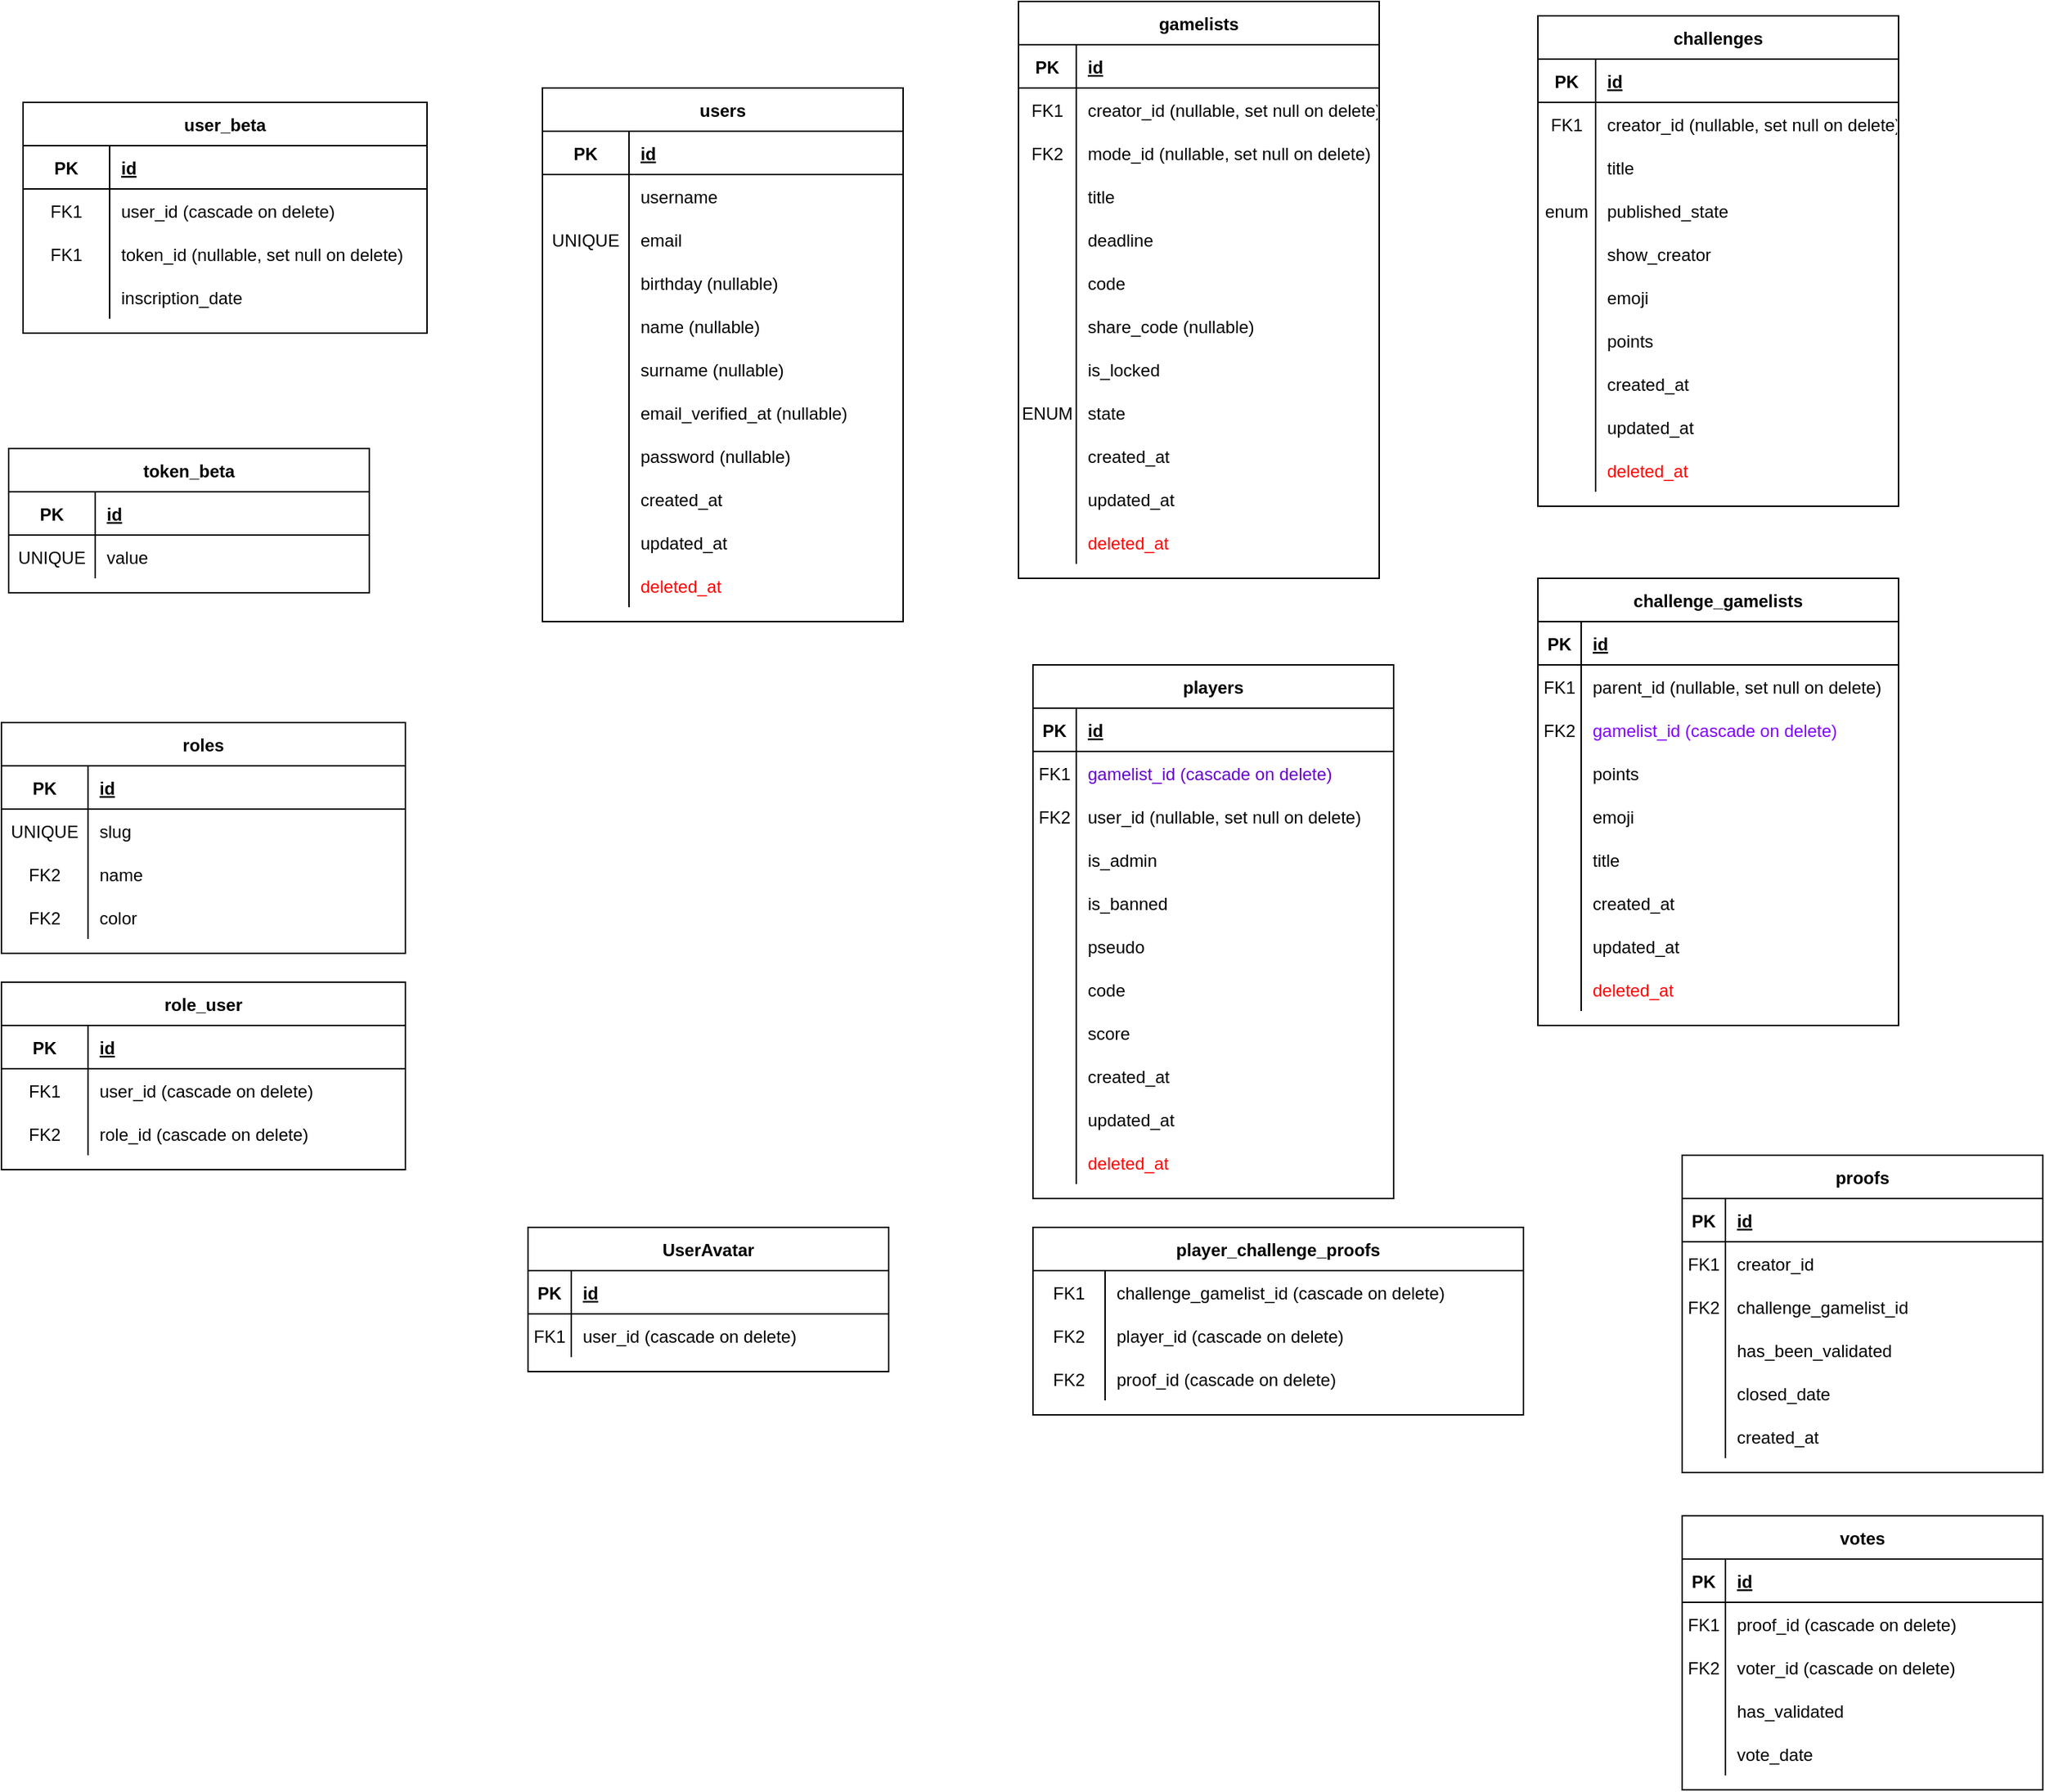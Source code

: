 <mxfile version="15.8.8" type="github">
  <diagram id="R2lEEEUBdFMjLlhIrx00" name="Page-1">
    <mxGraphModel dx="1426" dy="1822" grid="1" gridSize="10" guides="1" tooltips="1" connect="1" arrows="1" fold="1" page="1" pageScale="1" pageWidth="850" pageHeight="1100" math="0" shadow="0" extFonts="Permanent Marker^https://fonts.googleapis.com/css?family=Permanent+Marker">
      <root>
        <mxCell id="0" />
        <mxCell id="1" parent="0" />
        <mxCell id="7ugYSr-yB4qxiZ8GTl9r-1" value="users" style="shape=table;startSize=30;container=1;collapsible=1;childLayout=tableLayout;fixedRows=1;rowLines=0;fontStyle=1;align=center;resizeLast=1;" parent="1" vertex="1">
          <mxGeometry x="500" y="-190" width="250" height="370" as="geometry">
            <mxRectangle x="450" y="120" width="70" height="30" as="alternateBounds" />
          </mxGeometry>
        </mxCell>
        <mxCell id="7ugYSr-yB4qxiZ8GTl9r-2" value="" style="shape=partialRectangle;collapsible=0;dropTarget=0;pointerEvents=0;fillColor=none;points=[[0,0.5],[1,0.5]];portConstraint=eastwest;top=0;left=0;right=0;bottom=1;" parent="7ugYSr-yB4qxiZ8GTl9r-1" vertex="1">
          <mxGeometry y="30" width="250" height="30" as="geometry" />
        </mxCell>
        <mxCell id="7ugYSr-yB4qxiZ8GTl9r-3" value="PK" style="shape=partialRectangle;overflow=hidden;connectable=0;fillColor=none;top=0;left=0;bottom=0;right=0;fontStyle=1;" parent="7ugYSr-yB4qxiZ8GTl9r-2" vertex="1">
          <mxGeometry width="60" height="30" as="geometry">
            <mxRectangle width="60" height="30" as="alternateBounds" />
          </mxGeometry>
        </mxCell>
        <mxCell id="7ugYSr-yB4qxiZ8GTl9r-4" value="id" style="shape=partialRectangle;overflow=hidden;connectable=0;fillColor=none;top=0;left=0;bottom=0;right=0;align=left;spacingLeft=6;fontStyle=5;" parent="7ugYSr-yB4qxiZ8GTl9r-2" vertex="1">
          <mxGeometry x="60" width="190" height="30" as="geometry">
            <mxRectangle width="190" height="30" as="alternateBounds" />
          </mxGeometry>
        </mxCell>
        <mxCell id="7ugYSr-yB4qxiZ8GTl9r-8" value="" style="shape=partialRectangle;collapsible=0;dropTarget=0;pointerEvents=0;fillColor=none;points=[[0,0.5],[1,0.5]];portConstraint=eastwest;top=0;left=0;right=0;bottom=0;" parent="7ugYSr-yB4qxiZ8GTl9r-1" vertex="1">
          <mxGeometry y="60" width="250" height="30" as="geometry" />
        </mxCell>
        <mxCell id="7ugYSr-yB4qxiZ8GTl9r-9" value="" style="shape=partialRectangle;overflow=hidden;connectable=0;fillColor=none;top=0;left=0;bottom=0;right=0;" parent="7ugYSr-yB4qxiZ8GTl9r-8" vertex="1">
          <mxGeometry width="60" height="30" as="geometry">
            <mxRectangle width="60" height="30" as="alternateBounds" />
          </mxGeometry>
        </mxCell>
        <mxCell id="7ugYSr-yB4qxiZ8GTl9r-10" value="username" style="shape=partialRectangle;overflow=hidden;connectable=0;fillColor=none;top=0;left=0;bottom=0;right=0;align=left;spacingLeft=6;" parent="7ugYSr-yB4qxiZ8GTl9r-8" vertex="1">
          <mxGeometry x="60" width="190" height="30" as="geometry">
            <mxRectangle width="190" height="30" as="alternateBounds" />
          </mxGeometry>
        </mxCell>
        <mxCell id="e6Uy5I-xgQYXc0s390OT-49" value="" style="shape=partialRectangle;collapsible=0;dropTarget=0;pointerEvents=0;fillColor=none;points=[[0,0.5],[1,0.5]];portConstraint=eastwest;top=0;left=0;right=0;bottom=0;" vertex="1" parent="7ugYSr-yB4qxiZ8GTl9r-1">
          <mxGeometry y="90" width="250" height="30" as="geometry" />
        </mxCell>
        <mxCell id="e6Uy5I-xgQYXc0s390OT-50" value="UNIQUE" style="shape=partialRectangle;overflow=hidden;connectable=0;fillColor=none;top=0;left=0;bottom=0;right=0;" vertex="1" parent="e6Uy5I-xgQYXc0s390OT-49">
          <mxGeometry width="60" height="30" as="geometry">
            <mxRectangle width="60" height="30" as="alternateBounds" />
          </mxGeometry>
        </mxCell>
        <mxCell id="e6Uy5I-xgQYXc0s390OT-51" value="email" style="shape=partialRectangle;overflow=hidden;connectable=0;fillColor=none;top=0;left=0;bottom=0;right=0;align=left;spacingLeft=6;" vertex="1" parent="e6Uy5I-xgQYXc0s390OT-49">
          <mxGeometry x="60" width="190" height="30" as="geometry">
            <mxRectangle width="190" height="30" as="alternateBounds" />
          </mxGeometry>
        </mxCell>
        <mxCell id="e6Uy5I-xgQYXc0s390OT-104" value="" style="shape=partialRectangle;collapsible=0;dropTarget=0;pointerEvents=0;fillColor=none;points=[[0,0.5],[1,0.5]];portConstraint=eastwest;top=0;left=0;right=0;bottom=0;" vertex="1" parent="7ugYSr-yB4qxiZ8GTl9r-1">
          <mxGeometry y="120" width="250" height="30" as="geometry" />
        </mxCell>
        <mxCell id="e6Uy5I-xgQYXc0s390OT-105" value="" style="shape=partialRectangle;overflow=hidden;connectable=0;fillColor=none;top=0;left=0;bottom=0;right=0;" vertex="1" parent="e6Uy5I-xgQYXc0s390OT-104">
          <mxGeometry width="60" height="30" as="geometry">
            <mxRectangle width="60" height="30" as="alternateBounds" />
          </mxGeometry>
        </mxCell>
        <mxCell id="e6Uy5I-xgQYXc0s390OT-106" value="birthday (nullable)" style="shape=partialRectangle;overflow=hidden;connectable=0;fillColor=none;top=0;left=0;bottom=0;right=0;align=left;spacingLeft=6;" vertex="1" parent="e6Uy5I-xgQYXc0s390OT-104">
          <mxGeometry x="60" width="190" height="30" as="geometry">
            <mxRectangle width="190" height="30" as="alternateBounds" />
          </mxGeometry>
        </mxCell>
        <mxCell id="e6Uy5I-xgQYXc0s390OT-107" value="" style="shape=partialRectangle;collapsible=0;dropTarget=0;pointerEvents=0;fillColor=none;points=[[0,0.5],[1,0.5]];portConstraint=eastwest;top=0;left=0;right=0;bottom=0;" vertex="1" parent="7ugYSr-yB4qxiZ8GTl9r-1">
          <mxGeometry y="150" width="250" height="30" as="geometry" />
        </mxCell>
        <mxCell id="e6Uy5I-xgQYXc0s390OT-108" value="" style="shape=partialRectangle;overflow=hidden;connectable=0;fillColor=none;top=0;left=0;bottom=0;right=0;" vertex="1" parent="e6Uy5I-xgQYXc0s390OT-107">
          <mxGeometry width="60" height="30" as="geometry">
            <mxRectangle width="60" height="30" as="alternateBounds" />
          </mxGeometry>
        </mxCell>
        <mxCell id="e6Uy5I-xgQYXc0s390OT-109" value="name (nullable)" style="shape=partialRectangle;overflow=hidden;connectable=0;fillColor=none;top=0;left=0;bottom=0;right=0;align=left;spacingLeft=6;" vertex="1" parent="e6Uy5I-xgQYXc0s390OT-107">
          <mxGeometry x="60" width="190" height="30" as="geometry">
            <mxRectangle width="190" height="30" as="alternateBounds" />
          </mxGeometry>
        </mxCell>
        <mxCell id="e6Uy5I-xgQYXc0s390OT-110" value="" style="shape=partialRectangle;collapsible=0;dropTarget=0;pointerEvents=0;fillColor=none;points=[[0,0.5],[1,0.5]];portConstraint=eastwest;top=0;left=0;right=0;bottom=0;" vertex="1" parent="7ugYSr-yB4qxiZ8GTl9r-1">
          <mxGeometry y="180" width="250" height="30" as="geometry" />
        </mxCell>
        <mxCell id="e6Uy5I-xgQYXc0s390OT-111" value="" style="shape=partialRectangle;overflow=hidden;connectable=0;fillColor=none;top=0;left=0;bottom=0;right=0;" vertex="1" parent="e6Uy5I-xgQYXc0s390OT-110">
          <mxGeometry width="60" height="30" as="geometry">
            <mxRectangle width="60" height="30" as="alternateBounds" />
          </mxGeometry>
        </mxCell>
        <mxCell id="e6Uy5I-xgQYXc0s390OT-112" value="surname (nullable)" style="shape=partialRectangle;overflow=hidden;connectable=0;fillColor=none;top=0;left=0;bottom=0;right=0;align=left;spacingLeft=6;" vertex="1" parent="e6Uy5I-xgQYXc0s390OT-110">
          <mxGeometry x="60" width="190" height="30" as="geometry">
            <mxRectangle width="190" height="30" as="alternateBounds" />
          </mxGeometry>
        </mxCell>
        <mxCell id="e6Uy5I-xgQYXc0s390OT-55" value="" style="shape=partialRectangle;collapsible=0;dropTarget=0;pointerEvents=0;fillColor=none;points=[[0,0.5],[1,0.5]];portConstraint=eastwest;top=0;left=0;right=0;bottom=0;" vertex="1" parent="7ugYSr-yB4qxiZ8GTl9r-1">
          <mxGeometry y="210" width="250" height="30" as="geometry" />
        </mxCell>
        <mxCell id="e6Uy5I-xgQYXc0s390OT-56" value="" style="shape=partialRectangle;overflow=hidden;connectable=0;fillColor=none;top=0;left=0;bottom=0;right=0;" vertex="1" parent="e6Uy5I-xgQYXc0s390OT-55">
          <mxGeometry width="60" height="30" as="geometry">
            <mxRectangle width="60" height="30" as="alternateBounds" />
          </mxGeometry>
        </mxCell>
        <mxCell id="e6Uy5I-xgQYXc0s390OT-57" value="email_verified_at (nullable)" style="shape=partialRectangle;overflow=hidden;connectable=0;fillColor=none;top=0;left=0;bottom=0;right=0;align=left;spacingLeft=6;" vertex="1" parent="e6Uy5I-xgQYXc0s390OT-55">
          <mxGeometry x="60" width="190" height="30" as="geometry">
            <mxRectangle width="190" height="30" as="alternateBounds" />
          </mxGeometry>
        </mxCell>
        <mxCell id="e6Uy5I-xgQYXc0s390OT-58" value="" style="shape=partialRectangle;collapsible=0;dropTarget=0;pointerEvents=0;fillColor=none;points=[[0,0.5],[1,0.5]];portConstraint=eastwest;top=0;left=0;right=0;bottom=0;" vertex="1" parent="7ugYSr-yB4qxiZ8GTl9r-1">
          <mxGeometry y="240" width="250" height="30" as="geometry" />
        </mxCell>
        <mxCell id="e6Uy5I-xgQYXc0s390OT-59" value="" style="shape=partialRectangle;overflow=hidden;connectable=0;fillColor=none;top=0;left=0;bottom=0;right=0;" vertex="1" parent="e6Uy5I-xgQYXc0s390OT-58">
          <mxGeometry width="60" height="30" as="geometry">
            <mxRectangle width="60" height="30" as="alternateBounds" />
          </mxGeometry>
        </mxCell>
        <mxCell id="e6Uy5I-xgQYXc0s390OT-60" value="password (nullable)" style="shape=partialRectangle;overflow=hidden;connectable=0;fillColor=none;top=0;left=0;bottom=0;right=0;align=left;spacingLeft=6;" vertex="1" parent="e6Uy5I-xgQYXc0s390OT-58">
          <mxGeometry x="60" width="190" height="30" as="geometry">
            <mxRectangle width="190" height="30" as="alternateBounds" />
          </mxGeometry>
        </mxCell>
        <mxCell id="e6Uy5I-xgQYXc0s390OT-61" value="" style="shape=partialRectangle;collapsible=0;dropTarget=0;pointerEvents=0;fillColor=none;points=[[0,0.5],[1,0.5]];portConstraint=eastwest;top=0;left=0;right=0;bottom=0;" vertex="1" parent="7ugYSr-yB4qxiZ8GTl9r-1">
          <mxGeometry y="270" width="250" height="30" as="geometry" />
        </mxCell>
        <mxCell id="e6Uy5I-xgQYXc0s390OT-62" value="" style="shape=partialRectangle;overflow=hidden;connectable=0;fillColor=none;top=0;left=0;bottom=0;right=0;" vertex="1" parent="e6Uy5I-xgQYXc0s390OT-61">
          <mxGeometry width="60" height="30" as="geometry">
            <mxRectangle width="60" height="30" as="alternateBounds" />
          </mxGeometry>
        </mxCell>
        <mxCell id="e6Uy5I-xgQYXc0s390OT-63" value="created_at" style="shape=partialRectangle;overflow=hidden;connectable=0;fillColor=none;top=0;left=0;bottom=0;right=0;align=left;spacingLeft=6;" vertex="1" parent="e6Uy5I-xgQYXc0s390OT-61">
          <mxGeometry x="60" width="190" height="30" as="geometry">
            <mxRectangle width="190" height="30" as="alternateBounds" />
          </mxGeometry>
        </mxCell>
        <mxCell id="e6Uy5I-xgQYXc0s390OT-64" value="" style="shape=partialRectangle;collapsible=0;dropTarget=0;pointerEvents=0;fillColor=none;points=[[0,0.5],[1,0.5]];portConstraint=eastwest;top=0;left=0;right=0;bottom=0;" vertex="1" parent="7ugYSr-yB4qxiZ8GTl9r-1">
          <mxGeometry y="300" width="250" height="30" as="geometry" />
        </mxCell>
        <mxCell id="e6Uy5I-xgQYXc0s390OT-65" value="" style="shape=partialRectangle;overflow=hidden;connectable=0;fillColor=none;top=0;left=0;bottom=0;right=0;" vertex="1" parent="e6Uy5I-xgQYXc0s390OT-64">
          <mxGeometry width="60" height="30" as="geometry">
            <mxRectangle width="60" height="30" as="alternateBounds" />
          </mxGeometry>
        </mxCell>
        <mxCell id="e6Uy5I-xgQYXc0s390OT-66" value="updated_at" style="shape=partialRectangle;overflow=hidden;connectable=0;fillColor=none;top=0;left=0;bottom=0;right=0;align=left;spacingLeft=6;" vertex="1" parent="e6Uy5I-xgQYXc0s390OT-64">
          <mxGeometry x="60" width="190" height="30" as="geometry">
            <mxRectangle width="190" height="30" as="alternateBounds" />
          </mxGeometry>
        </mxCell>
        <mxCell id="e6Uy5I-xgQYXc0s390OT-67" value="" style="shape=partialRectangle;collapsible=0;dropTarget=0;pointerEvents=0;fillColor=none;points=[[0,0.5],[1,0.5]];portConstraint=eastwest;top=0;left=0;right=0;bottom=0;" vertex="1" parent="7ugYSr-yB4qxiZ8GTl9r-1">
          <mxGeometry y="330" width="250" height="30" as="geometry" />
        </mxCell>
        <mxCell id="e6Uy5I-xgQYXc0s390OT-68" value="" style="shape=partialRectangle;overflow=hidden;connectable=0;fillColor=none;top=0;left=0;bottom=0;right=0;" vertex="1" parent="e6Uy5I-xgQYXc0s390OT-67">
          <mxGeometry width="60" height="30" as="geometry">
            <mxRectangle width="60" height="30" as="alternateBounds" />
          </mxGeometry>
        </mxCell>
        <mxCell id="e6Uy5I-xgQYXc0s390OT-69" value="deleted_at" style="shape=partialRectangle;overflow=hidden;connectable=0;fillColor=none;top=0;left=0;bottom=0;right=0;align=left;spacingLeft=6;fontColor=#FF0000;" vertex="1" parent="e6Uy5I-xgQYXc0s390OT-67">
          <mxGeometry x="60" width="190" height="30" as="geometry">
            <mxRectangle width="190" height="30" as="alternateBounds" />
          </mxGeometry>
        </mxCell>
        <mxCell id="7ugYSr-yB4qxiZ8GTl9r-22" value="gamelists" style="shape=table;startSize=30;container=1;collapsible=1;childLayout=tableLayout;fixedRows=1;rowLines=0;fontStyle=1;align=center;resizeLast=1;" parent="1" vertex="1">
          <mxGeometry x="830" y="-250" width="250" height="400" as="geometry">
            <mxRectangle x="450" y="120" width="70" height="30" as="alternateBounds" />
          </mxGeometry>
        </mxCell>
        <mxCell id="7ugYSr-yB4qxiZ8GTl9r-23" value="" style="shape=partialRectangle;collapsible=0;dropTarget=0;pointerEvents=0;fillColor=none;points=[[0,0.5],[1,0.5]];portConstraint=eastwest;top=0;left=0;right=0;bottom=1;" parent="7ugYSr-yB4qxiZ8GTl9r-22" vertex="1">
          <mxGeometry y="30" width="250" height="30" as="geometry" />
        </mxCell>
        <mxCell id="7ugYSr-yB4qxiZ8GTl9r-24" value="PK" style="shape=partialRectangle;overflow=hidden;connectable=0;fillColor=none;top=0;left=0;bottom=0;right=0;fontStyle=1;" parent="7ugYSr-yB4qxiZ8GTl9r-23" vertex="1">
          <mxGeometry width="40" height="30" as="geometry">
            <mxRectangle width="40" height="30" as="alternateBounds" />
          </mxGeometry>
        </mxCell>
        <mxCell id="7ugYSr-yB4qxiZ8GTl9r-25" value="id" style="shape=partialRectangle;overflow=hidden;connectable=0;fillColor=none;top=0;left=0;bottom=0;right=0;align=left;spacingLeft=6;fontStyle=5;" parent="7ugYSr-yB4qxiZ8GTl9r-23" vertex="1">
          <mxGeometry x="40" width="210" height="30" as="geometry">
            <mxRectangle width="210" height="30" as="alternateBounds" />
          </mxGeometry>
        </mxCell>
        <mxCell id="7ugYSr-yB4qxiZ8GTl9r-26" value="" style="shape=partialRectangle;collapsible=0;dropTarget=0;pointerEvents=0;fillColor=none;points=[[0,0.5],[1,0.5]];portConstraint=eastwest;top=0;left=0;right=0;bottom=0;" parent="7ugYSr-yB4qxiZ8GTl9r-22" vertex="1">
          <mxGeometry y="60" width="250" height="30" as="geometry" />
        </mxCell>
        <mxCell id="7ugYSr-yB4qxiZ8GTl9r-27" value="FK1" style="shape=partialRectangle;overflow=hidden;connectable=0;fillColor=none;top=0;left=0;bottom=0;right=0;" parent="7ugYSr-yB4qxiZ8GTl9r-26" vertex="1">
          <mxGeometry width="40" height="30" as="geometry">
            <mxRectangle width="40" height="30" as="alternateBounds" />
          </mxGeometry>
        </mxCell>
        <mxCell id="7ugYSr-yB4qxiZ8GTl9r-28" value="creator_id (nullable, set null on delete)" style="shape=partialRectangle;overflow=hidden;connectable=0;fillColor=none;top=0;left=0;bottom=0;right=0;align=left;spacingLeft=6;" parent="7ugYSr-yB4qxiZ8GTl9r-26" vertex="1">
          <mxGeometry x="40" width="210" height="30" as="geometry">
            <mxRectangle width="210" height="30" as="alternateBounds" />
          </mxGeometry>
        </mxCell>
        <mxCell id="GcVf5PSaUhdyvAQDjVBE-1" value="" style="shape=partialRectangle;collapsible=0;dropTarget=0;pointerEvents=0;fillColor=none;points=[[0,0.5],[1,0.5]];portConstraint=eastwest;top=0;left=0;right=0;bottom=0;" parent="7ugYSr-yB4qxiZ8GTl9r-22" vertex="1">
          <mxGeometry y="90" width="250" height="30" as="geometry" />
        </mxCell>
        <mxCell id="GcVf5PSaUhdyvAQDjVBE-2" value="FK2" style="shape=partialRectangle;overflow=hidden;connectable=0;fillColor=none;top=0;left=0;bottom=0;right=0;" parent="GcVf5PSaUhdyvAQDjVBE-1" vertex="1">
          <mxGeometry width="40" height="30" as="geometry">
            <mxRectangle width="40" height="30" as="alternateBounds" />
          </mxGeometry>
        </mxCell>
        <mxCell id="GcVf5PSaUhdyvAQDjVBE-3" value="mode_id (nullable, set null on delete)" style="shape=partialRectangle;overflow=hidden;connectable=0;fillColor=none;top=0;left=0;bottom=0;right=0;align=left;spacingLeft=6;" parent="GcVf5PSaUhdyvAQDjVBE-1" vertex="1">
          <mxGeometry x="40" width="210" height="30" as="geometry">
            <mxRectangle width="210" height="30" as="alternateBounds" />
          </mxGeometry>
        </mxCell>
        <mxCell id="GcVf5PSaUhdyvAQDjVBE-4" value="" style="shape=partialRectangle;collapsible=0;dropTarget=0;pointerEvents=0;fillColor=none;points=[[0,0.5],[1,0.5]];portConstraint=eastwest;top=0;left=0;right=0;bottom=0;" parent="7ugYSr-yB4qxiZ8GTl9r-22" vertex="1">
          <mxGeometry y="120" width="250" height="30" as="geometry" />
        </mxCell>
        <mxCell id="GcVf5PSaUhdyvAQDjVBE-5" value="" style="shape=partialRectangle;overflow=hidden;connectable=0;fillColor=none;top=0;left=0;bottom=0;right=0;" parent="GcVf5PSaUhdyvAQDjVBE-4" vertex="1">
          <mxGeometry width="40" height="30" as="geometry">
            <mxRectangle width="40" height="30" as="alternateBounds" />
          </mxGeometry>
        </mxCell>
        <mxCell id="GcVf5PSaUhdyvAQDjVBE-6" value="title" style="shape=partialRectangle;overflow=hidden;connectable=0;fillColor=none;top=0;left=0;bottom=0;right=0;align=left;spacingLeft=6;" parent="GcVf5PSaUhdyvAQDjVBE-4" vertex="1">
          <mxGeometry x="40" width="210" height="30" as="geometry">
            <mxRectangle width="210" height="30" as="alternateBounds" />
          </mxGeometry>
        </mxCell>
        <mxCell id="GcVf5PSaUhdyvAQDjVBE-7" value="" style="shape=partialRectangle;collapsible=0;dropTarget=0;pointerEvents=0;fillColor=none;points=[[0,0.5],[1,0.5]];portConstraint=eastwest;top=0;left=0;right=0;bottom=0;" parent="7ugYSr-yB4qxiZ8GTl9r-22" vertex="1">
          <mxGeometry y="150" width="250" height="30" as="geometry" />
        </mxCell>
        <mxCell id="GcVf5PSaUhdyvAQDjVBE-8" value="" style="shape=partialRectangle;overflow=hidden;connectable=0;fillColor=none;top=0;left=0;bottom=0;right=0;" parent="GcVf5PSaUhdyvAQDjVBE-7" vertex="1">
          <mxGeometry width="40" height="30" as="geometry">
            <mxRectangle width="40" height="30" as="alternateBounds" />
          </mxGeometry>
        </mxCell>
        <mxCell id="GcVf5PSaUhdyvAQDjVBE-9" value="deadline" style="shape=partialRectangle;overflow=hidden;connectable=0;fillColor=none;top=0;left=0;bottom=0;right=0;align=left;spacingLeft=6;" parent="GcVf5PSaUhdyvAQDjVBE-7" vertex="1">
          <mxGeometry x="40" width="210" height="30" as="geometry">
            <mxRectangle width="210" height="30" as="alternateBounds" />
          </mxGeometry>
        </mxCell>
        <mxCell id="GcVf5PSaUhdyvAQDjVBE-10" value="" style="shape=partialRectangle;collapsible=0;dropTarget=0;pointerEvents=0;fillColor=none;points=[[0,0.5],[1,0.5]];portConstraint=eastwest;top=0;left=0;right=0;bottom=0;" parent="7ugYSr-yB4qxiZ8GTl9r-22" vertex="1">
          <mxGeometry y="180" width="250" height="30" as="geometry" />
        </mxCell>
        <mxCell id="GcVf5PSaUhdyvAQDjVBE-11" value="" style="shape=partialRectangle;overflow=hidden;connectable=0;fillColor=none;top=0;left=0;bottom=0;right=0;" parent="GcVf5PSaUhdyvAQDjVBE-10" vertex="1">
          <mxGeometry width="40" height="30" as="geometry">
            <mxRectangle width="40" height="30" as="alternateBounds" />
          </mxGeometry>
        </mxCell>
        <mxCell id="GcVf5PSaUhdyvAQDjVBE-12" value="code" style="shape=partialRectangle;overflow=hidden;connectable=0;fillColor=none;top=0;left=0;bottom=0;right=0;align=left;spacingLeft=6;" parent="GcVf5PSaUhdyvAQDjVBE-10" vertex="1">
          <mxGeometry x="40" width="210" height="30" as="geometry">
            <mxRectangle width="210" height="30" as="alternateBounds" />
          </mxGeometry>
        </mxCell>
        <mxCell id="GcVf5PSaUhdyvAQDjVBE-13" value="" style="shape=partialRectangle;collapsible=0;dropTarget=0;pointerEvents=0;fillColor=none;points=[[0,0.5],[1,0.5]];portConstraint=eastwest;top=0;left=0;right=0;bottom=0;" parent="7ugYSr-yB4qxiZ8GTl9r-22" vertex="1">
          <mxGeometry y="210" width="250" height="30" as="geometry" />
        </mxCell>
        <mxCell id="GcVf5PSaUhdyvAQDjVBE-14" value="" style="shape=partialRectangle;overflow=hidden;connectable=0;fillColor=none;top=0;left=0;bottom=0;right=0;" parent="GcVf5PSaUhdyvAQDjVBE-13" vertex="1">
          <mxGeometry width="40" height="30" as="geometry">
            <mxRectangle width="40" height="30" as="alternateBounds" />
          </mxGeometry>
        </mxCell>
        <mxCell id="GcVf5PSaUhdyvAQDjVBE-15" value="share_code (nullable)" style="shape=partialRectangle;overflow=hidden;connectable=0;fillColor=none;top=0;left=0;bottom=0;right=0;align=left;spacingLeft=6;" parent="GcVf5PSaUhdyvAQDjVBE-13" vertex="1">
          <mxGeometry x="40" width="210" height="30" as="geometry">
            <mxRectangle width="210" height="30" as="alternateBounds" />
          </mxGeometry>
        </mxCell>
        <mxCell id="GcVf5PSaUhdyvAQDjVBE-16" value="" style="shape=partialRectangle;collapsible=0;dropTarget=0;pointerEvents=0;fillColor=none;points=[[0,0.5],[1,0.5]];portConstraint=eastwest;top=0;left=0;right=0;bottom=0;" parent="7ugYSr-yB4qxiZ8GTl9r-22" vertex="1">
          <mxGeometry y="240" width="250" height="30" as="geometry" />
        </mxCell>
        <mxCell id="GcVf5PSaUhdyvAQDjVBE-17" value="" style="shape=partialRectangle;overflow=hidden;connectable=0;fillColor=none;top=0;left=0;bottom=0;right=0;" parent="GcVf5PSaUhdyvAQDjVBE-16" vertex="1">
          <mxGeometry width="40" height="30" as="geometry">
            <mxRectangle width="40" height="30" as="alternateBounds" />
          </mxGeometry>
        </mxCell>
        <mxCell id="GcVf5PSaUhdyvAQDjVBE-18" value="is_locked" style="shape=partialRectangle;overflow=hidden;connectable=0;fillColor=none;top=0;left=0;bottom=0;right=0;align=left;spacingLeft=6;" parent="GcVf5PSaUhdyvAQDjVBE-16" vertex="1">
          <mxGeometry x="40" width="210" height="30" as="geometry">
            <mxRectangle width="210" height="30" as="alternateBounds" />
          </mxGeometry>
        </mxCell>
        <mxCell id="e6Uy5I-xgQYXc0s390OT-94" value="" style="shape=partialRectangle;collapsible=0;dropTarget=0;pointerEvents=0;fillColor=none;points=[[0,0.5],[1,0.5]];portConstraint=eastwest;top=0;left=0;right=0;bottom=0;" vertex="1" parent="7ugYSr-yB4qxiZ8GTl9r-22">
          <mxGeometry y="270" width="250" height="30" as="geometry" />
        </mxCell>
        <mxCell id="e6Uy5I-xgQYXc0s390OT-95" value="ENUM" style="shape=partialRectangle;overflow=hidden;connectable=0;fillColor=none;top=0;left=0;bottom=0;right=0;" vertex="1" parent="e6Uy5I-xgQYXc0s390OT-94">
          <mxGeometry width="40" height="30" as="geometry">
            <mxRectangle width="40" height="30" as="alternateBounds" />
          </mxGeometry>
        </mxCell>
        <mxCell id="e6Uy5I-xgQYXc0s390OT-96" value="state" style="shape=partialRectangle;overflow=hidden;connectable=0;fillColor=none;top=0;left=0;bottom=0;right=0;align=left;spacingLeft=6;" vertex="1" parent="e6Uy5I-xgQYXc0s390OT-94">
          <mxGeometry x="40" width="210" height="30" as="geometry">
            <mxRectangle width="210" height="30" as="alternateBounds" />
          </mxGeometry>
        </mxCell>
        <mxCell id="GcVf5PSaUhdyvAQDjVBE-19" value="" style="shape=partialRectangle;collapsible=0;dropTarget=0;pointerEvents=0;fillColor=none;points=[[0,0.5],[1,0.5]];portConstraint=eastwest;top=0;left=0;right=0;bottom=0;" parent="7ugYSr-yB4qxiZ8GTl9r-22" vertex="1">
          <mxGeometry y="300" width="250" height="30" as="geometry" />
        </mxCell>
        <mxCell id="GcVf5PSaUhdyvAQDjVBE-20" value="" style="shape=partialRectangle;overflow=hidden;connectable=0;fillColor=none;top=0;left=0;bottom=0;right=0;" parent="GcVf5PSaUhdyvAQDjVBE-19" vertex="1">
          <mxGeometry width="40" height="30" as="geometry">
            <mxRectangle width="40" height="30" as="alternateBounds" />
          </mxGeometry>
        </mxCell>
        <mxCell id="GcVf5PSaUhdyvAQDjVBE-21" value="created_at" style="shape=partialRectangle;overflow=hidden;connectable=0;fillColor=none;top=0;left=0;bottom=0;right=0;align=left;spacingLeft=6;" parent="GcVf5PSaUhdyvAQDjVBE-19" vertex="1">
          <mxGeometry x="40" width="210" height="30" as="geometry">
            <mxRectangle width="210" height="30" as="alternateBounds" />
          </mxGeometry>
        </mxCell>
        <mxCell id="GcVf5PSaUhdyvAQDjVBE-22" value="" style="shape=partialRectangle;collapsible=0;dropTarget=0;pointerEvents=0;fillColor=none;points=[[0,0.5],[1,0.5]];portConstraint=eastwest;top=0;left=0;right=0;bottom=0;" parent="7ugYSr-yB4qxiZ8GTl9r-22" vertex="1">
          <mxGeometry y="330" width="250" height="30" as="geometry" />
        </mxCell>
        <mxCell id="GcVf5PSaUhdyvAQDjVBE-23" value="" style="shape=partialRectangle;overflow=hidden;connectable=0;fillColor=none;top=0;left=0;bottom=0;right=0;" parent="GcVf5PSaUhdyvAQDjVBE-22" vertex="1">
          <mxGeometry width="40" height="30" as="geometry">
            <mxRectangle width="40" height="30" as="alternateBounds" />
          </mxGeometry>
        </mxCell>
        <mxCell id="GcVf5PSaUhdyvAQDjVBE-24" value="updated_at" style="shape=partialRectangle;overflow=hidden;connectable=0;fillColor=none;top=0;left=0;bottom=0;right=0;align=left;spacingLeft=6;" parent="GcVf5PSaUhdyvAQDjVBE-22" vertex="1">
          <mxGeometry x="40" width="210" height="30" as="geometry">
            <mxRectangle width="210" height="30" as="alternateBounds" />
          </mxGeometry>
        </mxCell>
        <mxCell id="GcVf5PSaUhdyvAQDjVBE-25" value="" style="shape=partialRectangle;collapsible=0;dropTarget=0;pointerEvents=0;fillColor=none;points=[[0,0.5],[1,0.5]];portConstraint=eastwest;top=0;left=0;right=0;bottom=0;" parent="7ugYSr-yB4qxiZ8GTl9r-22" vertex="1">
          <mxGeometry y="360" width="250" height="30" as="geometry" />
        </mxCell>
        <mxCell id="GcVf5PSaUhdyvAQDjVBE-26" value="" style="shape=partialRectangle;overflow=hidden;connectable=0;fillColor=none;top=0;left=0;bottom=0;right=0;" parent="GcVf5PSaUhdyvAQDjVBE-25" vertex="1">
          <mxGeometry width="40" height="30" as="geometry">
            <mxRectangle width="40" height="30" as="alternateBounds" />
          </mxGeometry>
        </mxCell>
        <mxCell id="GcVf5PSaUhdyvAQDjVBE-27" value="deleted_at" style="shape=partialRectangle;overflow=hidden;connectable=0;fillColor=none;top=0;left=0;bottom=0;right=0;align=left;spacingLeft=6;fontColor=#FF0000;" parent="GcVf5PSaUhdyvAQDjVBE-25" vertex="1">
          <mxGeometry x="40" width="210" height="30" as="geometry">
            <mxRectangle width="210" height="30" as="alternateBounds" />
          </mxGeometry>
        </mxCell>
        <mxCell id="7ugYSr-yB4qxiZ8GTl9r-29" value="players" style="shape=table;startSize=30;container=1;collapsible=1;childLayout=tableLayout;fixedRows=1;rowLines=0;fontStyle=1;align=center;resizeLast=1;" parent="1" vertex="1">
          <mxGeometry x="840" y="210" width="250" height="370" as="geometry">
            <mxRectangle x="450" y="120" width="70" height="30" as="alternateBounds" />
          </mxGeometry>
        </mxCell>
        <mxCell id="7ugYSr-yB4qxiZ8GTl9r-30" value="" style="shape=partialRectangle;collapsible=0;dropTarget=0;pointerEvents=0;fillColor=none;points=[[0,0.5],[1,0.5]];portConstraint=eastwest;top=0;left=0;right=0;bottom=1;" parent="7ugYSr-yB4qxiZ8GTl9r-29" vertex="1">
          <mxGeometry y="30" width="250" height="30" as="geometry" />
        </mxCell>
        <mxCell id="7ugYSr-yB4qxiZ8GTl9r-31" value="PK" style="shape=partialRectangle;overflow=hidden;connectable=0;fillColor=none;top=0;left=0;bottom=0;right=0;fontStyle=1;" parent="7ugYSr-yB4qxiZ8GTl9r-30" vertex="1">
          <mxGeometry width="30" height="30" as="geometry">
            <mxRectangle width="30" height="30" as="alternateBounds" />
          </mxGeometry>
        </mxCell>
        <mxCell id="7ugYSr-yB4qxiZ8GTl9r-32" value="id" style="shape=partialRectangle;overflow=hidden;connectable=0;fillColor=none;top=0;left=0;bottom=0;right=0;align=left;spacingLeft=6;fontStyle=5;" parent="7ugYSr-yB4qxiZ8GTl9r-30" vertex="1">
          <mxGeometry x="30" width="220" height="30" as="geometry">
            <mxRectangle width="220" height="30" as="alternateBounds" />
          </mxGeometry>
        </mxCell>
        <mxCell id="7ugYSr-yB4qxiZ8GTl9r-42" value="" style="shape=partialRectangle;collapsible=0;dropTarget=0;pointerEvents=0;fillColor=none;points=[[0,0.5],[1,0.5]];portConstraint=eastwest;top=0;left=0;right=0;bottom=0;" parent="7ugYSr-yB4qxiZ8GTl9r-29" vertex="1">
          <mxGeometry y="60" width="250" height="30" as="geometry" />
        </mxCell>
        <mxCell id="7ugYSr-yB4qxiZ8GTl9r-43" value="FK1" style="shape=partialRectangle;overflow=hidden;connectable=0;fillColor=none;top=0;left=0;bottom=0;right=0;" parent="7ugYSr-yB4qxiZ8GTl9r-42" vertex="1">
          <mxGeometry width="30" height="30" as="geometry">
            <mxRectangle width="30" height="30" as="alternateBounds" />
          </mxGeometry>
        </mxCell>
        <mxCell id="7ugYSr-yB4qxiZ8GTl9r-44" value="gamelist_id (cascade on delete)" style="shape=partialRectangle;overflow=hidden;connectable=0;fillColor=none;top=0;left=0;bottom=0;right=0;align=left;spacingLeft=6;fontColor=#6600CC;" parent="7ugYSr-yB4qxiZ8GTl9r-42" vertex="1">
          <mxGeometry x="30" width="220" height="30" as="geometry">
            <mxRectangle width="220" height="30" as="alternateBounds" />
          </mxGeometry>
        </mxCell>
        <mxCell id="7ugYSr-yB4qxiZ8GTl9r-33" value="" style="shape=partialRectangle;collapsible=0;dropTarget=0;pointerEvents=0;fillColor=none;points=[[0,0.5],[1,0.5]];portConstraint=eastwest;top=0;left=0;right=0;bottom=0;" parent="7ugYSr-yB4qxiZ8GTl9r-29" vertex="1">
          <mxGeometry y="90" width="250" height="30" as="geometry" />
        </mxCell>
        <mxCell id="7ugYSr-yB4qxiZ8GTl9r-34" value="FK2" style="shape=partialRectangle;overflow=hidden;connectable=0;fillColor=none;top=0;left=0;bottom=0;right=0;" parent="7ugYSr-yB4qxiZ8GTl9r-33" vertex="1">
          <mxGeometry width="30" height="30" as="geometry">
            <mxRectangle width="30" height="30" as="alternateBounds" />
          </mxGeometry>
        </mxCell>
        <mxCell id="7ugYSr-yB4qxiZ8GTl9r-35" value="user_id (nullable, set null on delete)" style="shape=partialRectangle;overflow=hidden;connectable=0;fillColor=none;top=0;left=0;bottom=0;right=0;align=left;spacingLeft=6;" parent="7ugYSr-yB4qxiZ8GTl9r-33" vertex="1">
          <mxGeometry x="30" width="220" height="30" as="geometry">
            <mxRectangle width="220" height="30" as="alternateBounds" />
          </mxGeometry>
        </mxCell>
        <mxCell id="e6Uy5I-xgQYXc0s390OT-70" value="" style="shape=partialRectangle;collapsible=0;dropTarget=0;pointerEvents=0;fillColor=none;points=[[0,0.5],[1,0.5]];portConstraint=eastwest;top=0;left=0;right=0;bottom=0;" vertex="1" parent="7ugYSr-yB4qxiZ8GTl9r-29">
          <mxGeometry y="120" width="250" height="30" as="geometry" />
        </mxCell>
        <mxCell id="e6Uy5I-xgQYXc0s390OT-71" value="" style="shape=partialRectangle;overflow=hidden;connectable=0;fillColor=none;top=0;left=0;bottom=0;right=0;" vertex="1" parent="e6Uy5I-xgQYXc0s390OT-70">
          <mxGeometry width="30" height="30" as="geometry">
            <mxRectangle width="30" height="30" as="alternateBounds" />
          </mxGeometry>
        </mxCell>
        <mxCell id="e6Uy5I-xgQYXc0s390OT-72" value="is_admin" style="shape=partialRectangle;overflow=hidden;connectable=0;fillColor=none;top=0;left=0;bottom=0;right=0;align=left;spacingLeft=6;" vertex="1" parent="e6Uy5I-xgQYXc0s390OT-70">
          <mxGeometry x="30" width="220" height="30" as="geometry">
            <mxRectangle width="220" height="30" as="alternateBounds" />
          </mxGeometry>
        </mxCell>
        <mxCell id="e6Uy5I-xgQYXc0s390OT-238" value="" style="shape=partialRectangle;collapsible=0;dropTarget=0;pointerEvents=0;fillColor=none;points=[[0,0.5],[1,0.5]];portConstraint=eastwest;top=0;left=0;right=0;bottom=0;" vertex="1" parent="7ugYSr-yB4qxiZ8GTl9r-29">
          <mxGeometry y="150" width="250" height="30" as="geometry" />
        </mxCell>
        <mxCell id="e6Uy5I-xgQYXc0s390OT-239" value="" style="shape=partialRectangle;overflow=hidden;connectable=0;fillColor=none;top=0;left=0;bottom=0;right=0;" vertex="1" parent="e6Uy5I-xgQYXc0s390OT-238">
          <mxGeometry width="30" height="30" as="geometry">
            <mxRectangle width="30" height="30" as="alternateBounds" />
          </mxGeometry>
        </mxCell>
        <mxCell id="e6Uy5I-xgQYXc0s390OT-240" value="is_banned" style="shape=partialRectangle;overflow=hidden;connectable=0;fillColor=none;top=0;left=0;bottom=0;right=0;align=left;spacingLeft=6;" vertex="1" parent="e6Uy5I-xgQYXc0s390OT-238">
          <mxGeometry x="30" width="220" height="30" as="geometry">
            <mxRectangle width="220" height="30" as="alternateBounds" />
          </mxGeometry>
        </mxCell>
        <mxCell id="e6Uy5I-xgQYXc0s390OT-73" value="" style="shape=partialRectangle;collapsible=0;dropTarget=0;pointerEvents=0;fillColor=none;points=[[0,0.5],[1,0.5]];portConstraint=eastwest;top=0;left=0;right=0;bottom=0;" vertex="1" parent="7ugYSr-yB4qxiZ8GTl9r-29">
          <mxGeometry y="180" width="250" height="30" as="geometry" />
        </mxCell>
        <mxCell id="e6Uy5I-xgQYXc0s390OT-74" value="" style="shape=partialRectangle;overflow=hidden;connectable=0;fillColor=none;top=0;left=0;bottom=0;right=0;" vertex="1" parent="e6Uy5I-xgQYXc0s390OT-73">
          <mxGeometry width="30" height="30" as="geometry">
            <mxRectangle width="30" height="30" as="alternateBounds" />
          </mxGeometry>
        </mxCell>
        <mxCell id="e6Uy5I-xgQYXc0s390OT-75" value="pseudo" style="shape=partialRectangle;overflow=hidden;connectable=0;fillColor=none;top=0;left=0;bottom=0;right=0;align=left;spacingLeft=6;" vertex="1" parent="e6Uy5I-xgQYXc0s390OT-73">
          <mxGeometry x="30" width="220" height="30" as="geometry">
            <mxRectangle width="220" height="30" as="alternateBounds" />
          </mxGeometry>
        </mxCell>
        <mxCell id="e6Uy5I-xgQYXc0s390OT-76" value="" style="shape=partialRectangle;collapsible=0;dropTarget=0;pointerEvents=0;fillColor=none;points=[[0,0.5],[1,0.5]];portConstraint=eastwest;top=0;left=0;right=0;bottom=0;" vertex="1" parent="7ugYSr-yB4qxiZ8GTl9r-29">
          <mxGeometry y="210" width="250" height="30" as="geometry" />
        </mxCell>
        <mxCell id="e6Uy5I-xgQYXc0s390OT-77" value="" style="shape=partialRectangle;overflow=hidden;connectable=0;fillColor=none;top=0;left=0;bottom=0;right=0;" vertex="1" parent="e6Uy5I-xgQYXc0s390OT-76">
          <mxGeometry width="30" height="30" as="geometry">
            <mxRectangle width="30" height="30" as="alternateBounds" />
          </mxGeometry>
        </mxCell>
        <mxCell id="e6Uy5I-xgQYXc0s390OT-78" value="code" style="shape=partialRectangle;overflow=hidden;connectable=0;fillColor=none;top=0;left=0;bottom=0;right=0;align=left;spacingLeft=6;" vertex="1" parent="e6Uy5I-xgQYXc0s390OT-76">
          <mxGeometry x="30" width="220" height="30" as="geometry">
            <mxRectangle width="220" height="30" as="alternateBounds" />
          </mxGeometry>
        </mxCell>
        <mxCell id="e6Uy5I-xgQYXc0s390OT-79" value="" style="shape=partialRectangle;collapsible=0;dropTarget=0;pointerEvents=0;fillColor=none;points=[[0,0.5],[1,0.5]];portConstraint=eastwest;top=0;left=0;right=0;bottom=0;" vertex="1" parent="7ugYSr-yB4qxiZ8GTl9r-29">
          <mxGeometry y="240" width="250" height="30" as="geometry" />
        </mxCell>
        <mxCell id="e6Uy5I-xgQYXc0s390OT-80" value="" style="shape=partialRectangle;overflow=hidden;connectable=0;fillColor=none;top=0;left=0;bottom=0;right=0;" vertex="1" parent="e6Uy5I-xgQYXc0s390OT-79">
          <mxGeometry width="30" height="30" as="geometry">
            <mxRectangle width="30" height="30" as="alternateBounds" />
          </mxGeometry>
        </mxCell>
        <mxCell id="e6Uy5I-xgQYXc0s390OT-81" value="score" style="shape=partialRectangle;overflow=hidden;connectable=0;fillColor=none;top=0;left=0;bottom=0;right=0;align=left;spacingLeft=6;" vertex="1" parent="e6Uy5I-xgQYXc0s390OT-79">
          <mxGeometry x="30" width="220" height="30" as="geometry">
            <mxRectangle width="220" height="30" as="alternateBounds" />
          </mxGeometry>
        </mxCell>
        <mxCell id="e6Uy5I-xgQYXc0s390OT-82" value="" style="shape=partialRectangle;collapsible=0;dropTarget=0;pointerEvents=0;fillColor=none;points=[[0,0.5],[1,0.5]];portConstraint=eastwest;top=0;left=0;right=0;bottom=0;" vertex="1" parent="7ugYSr-yB4qxiZ8GTl9r-29">
          <mxGeometry y="270" width="250" height="30" as="geometry" />
        </mxCell>
        <mxCell id="e6Uy5I-xgQYXc0s390OT-83" value="" style="shape=partialRectangle;overflow=hidden;connectable=0;fillColor=none;top=0;left=0;bottom=0;right=0;" vertex="1" parent="e6Uy5I-xgQYXc0s390OT-82">
          <mxGeometry width="30" height="30" as="geometry">
            <mxRectangle width="30" height="30" as="alternateBounds" />
          </mxGeometry>
        </mxCell>
        <mxCell id="e6Uy5I-xgQYXc0s390OT-84" value="created_at" style="shape=partialRectangle;overflow=hidden;connectable=0;fillColor=none;top=0;left=0;bottom=0;right=0;align=left;spacingLeft=6;" vertex="1" parent="e6Uy5I-xgQYXc0s390OT-82">
          <mxGeometry x="30" width="220" height="30" as="geometry">
            <mxRectangle width="220" height="30" as="alternateBounds" />
          </mxGeometry>
        </mxCell>
        <mxCell id="e6Uy5I-xgQYXc0s390OT-85" value="" style="shape=partialRectangle;collapsible=0;dropTarget=0;pointerEvents=0;fillColor=none;points=[[0,0.5],[1,0.5]];portConstraint=eastwest;top=0;left=0;right=0;bottom=0;" vertex="1" parent="7ugYSr-yB4qxiZ8GTl9r-29">
          <mxGeometry y="300" width="250" height="30" as="geometry" />
        </mxCell>
        <mxCell id="e6Uy5I-xgQYXc0s390OT-86" value="" style="shape=partialRectangle;overflow=hidden;connectable=0;fillColor=none;top=0;left=0;bottom=0;right=0;" vertex="1" parent="e6Uy5I-xgQYXc0s390OT-85">
          <mxGeometry width="30" height="30" as="geometry">
            <mxRectangle width="30" height="30" as="alternateBounds" />
          </mxGeometry>
        </mxCell>
        <mxCell id="e6Uy5I-xgQYXc0s390OT-87" value="updated_at" style="shape=partialRectangle;overflow=hidden;connectable=0;fillColor=none;top=0;left=0;bottom=0;right=0;align=left;spacingLeft=6;" vertex="1" parent="e6Uy5I-xgQYXc0s390OT-85">
          <mxGeometry x="30" width="220" height="30" as="geometry">
            <mxRectangle width="220" height="30" as="alternateBounds" />
          </mxGeometry>
        </mxCell>
        <mxCell id="e6Uy5I-xgQYXc0s390OT-88" value="" style="shape=partialRectangle;collapsible=0;dropTarget=0;pointerEvents=0;fillColor=none;points=[[0,0.5],[1,0.5]];portConstraint=eastwest;top=0;left=0;right=0;bottom=0;" vertex="1" parent="7ugYSr-yB4qxiZ8GTl9r-29">
          <mxGeometry y="330" width="250" height="30" as="geometry" />
        </mxCell>
        <mxCell id="e6Uy5I-xgQYXc0s390OT-89" value="" style="shape=partialRectangle;overflow=hidden;connectable=0;fillColor=none;top=0;left=0;bottom=0;right=0;" vertex="1" parent="e6Uy5I-xgQYXc0s390OT-88">
          <mxGeometry width="30" height="30" as="geometry">
            <mxRectangle width="30" height="30" as="alternateBounds" />
          </mxGeometry>
        </mxCell>
        <mxCell id="e6Uy5I-xgQYXc0s390OT-90" value="deleted_at" style="shape=partialRectangle;overflow=hidden;connectable=0;fillColor=none;top=0;left=0;bottom=0;right=0;align=left;spacingLeft=6;fontColor=#FF0000;" vertex="1" parent="e6Uy5I-xgQYXc0s390OT-88">
          <mxGeometry x="30" width="220" height="30" as="geometry">
            <mxRectangle width="220" height="30" as="alternateBounds" />
          </mxGeometry>
        </mxCell>
        <mxCell id="7ugYSr-yB4qxiZ8GTl9r-50" value="challenges" style="shape=table;startSize=30;container=1;collapsible=1;childLayout=tableLayout;fixedRows=1;rowLines=0;fontStyle=1;align=center;resizeLast=1;" parent="1" vertex="1">
          <mxGeometry x="1190" y="-240" width="250" height="340" as="geometry">
            <mxRectangle x="450" y="120" width="70" height="30" as="alternateBounds" />
          </mxGeometry>
        </mxCell>
        <mxCell id="7ugYSr-yB4qxiZ8GTl9r-51" value="" style="shape=partialRectangle;collapsible=0;dropTarget=0;pointerEvents=0;fillColor=none;points=[[0,0.5],[1,0.5]];portConstraint=eastwest;top=0;left=0;right=0;bottom=1;" parent="7ugYSr-yB4qxiZ8GTl9r-50" vertex="1">
          <mxGeometry y="30" width="250" height="30" as="geometry" />
        </mxCell>
        <mxCell id="7ugYSr-yB4qxiZ8GTl9r-52" value="PK" style="shape=partialRectangle;overflow=hidden;connectable=0;fillColor=none;top=0;left=0;bottom=0;right=0;fontStyle=1;" parent="7ugYSr-yB4qxiZ8GTl9r-51" vertex="1">
          <mxGeometry width="40" height="30" as="geometry">
            <mxRectangle width="40" height="30" as="alternateBounds" />
          </mxGeometry>
        </mxCell>
        <mxCell id="7ugYSr-yB4qxiZ8GTl9r-53" value="id" style="shape=partialRectangle;overflow=hidden;connectable=0;fillColor=none;top=0;left=0;bottom=0;right=0;align=left;spacingLeft=6;fontStyle=5;" parent="7ugYSr-yB4qxiZ8GTl9r-51" vertex="1">
          <mxGeometry x="40" width="210" height="30" as="geometry">
            <mxRectangle width="210" height="30" as="alternateBounds" />
          </mxGeometry>
        </mxCell>
        <mxCell id="7ugYSr-yB4qxiZ8GTl9r-57" value="" style="shape=partialRectangle;collapsible=0;dropTarget=0;pointerEvents=0;fillColor=none;points=[[0,0.5],[1,0.5]];portConstraint=eastwest;top=0;left=0;right=0;bottom=0;" parent="7ugYSr-yB4qxiZ8GTl9r-50" vertex="1">
          <mxGeometry y="60" width="250" height="30" as="geometry" />
        </mxCell>
        <mxCell id="7ugYSr-yB4qxiZ8GTl9r-58" value="FK1" style="shape=partialRectangle;overflow=hidden;connectable=0;fillColor=none;top=0;left=0;bottom=0;right=0;" parent="7ugYSr-yB4qxiZ8GTl9r-57" vertex="1">
          <mxGeometry width="40" height="30" as="geometry">
            <mxRectangle width="40" height="30" as="alternateBounds" />
          </mxGeometry>
        </mxCell>
        <mxCell id="7ugYSr-yB4qxiZ8GTl9r-59" value="creator_id (nullable, set null on delete)" style="shape=partialRectangle;overflow=hidden;connectable=0;fillColor=none;top=0;left=0;bottom=0;right=0;align=left;spacingLeft=6;" parent="7ugYSr-yB4qxiZ8GTl9r-57" vertex="1">
          <mxGeometry x="40" width="210" height="30" as="geometry">
            <mxRectangle width="210" height="30" as="alternateBounds" />
          </mxGeometry>
        </mxCell>
        <mxCell id="e6Uy5I-xgQYXc0s390OT-3" value="" style="shape=partialRectangle;collapsible=0;dropTarget=0;pointerEvents=0;fillColor=none;points=[[0,0.5],[1,0.5]];portConstraint=eastwest;top=0;left=0;right=0;bottom=0;" vertex="1" parent="7ugYSr-yB4qxiZ8GTl9r-50">
          <mxGeometry y="90" width="250" height="30" as="geometry" />
        </mxCell>
        <mxCell id="e6Uy5I-xgQYXc0s390OT-4" value="" style="shape=partialRectangle;overflow=hidden;connectable=0;fillColor=none;top=0;left=0;bottom=0;right=0;" vertex="1" parent="e6Uy5I-xgQYXc0s390OT-3">
          <mxGeometry width="40" height="30" as="geometry">
            <mxRectangle width="40" height="30" as="alternateBounds" />
          </mxGeometry>
        </mxCell>
        <mxCell id="e6Uy5I-xgQYXc0s390OT-5" value="title" style="shape=partialRectangle;overflow=hidden;connectable=0;fillColor=none;top=0;left=0;bottom=0;right=0;align=left;spacingLeft=6;" vertex="1" parent="e6Uy5I-xgQYXc0s390OT-3">
          <mxGeometry x="40" width="210" height="30" as="geometry">
            <mxRectangle width="210" height="30" as="alternateBounds" />
          </mxGeometry>
        </mxCell>
        <mxCell id="e6Uy5I-xgQYXc0s390OT-7" value="" style="shape=partialRectangle;collapsible=0;dropTarget=0;pointerEvents=0;fillColor=none;points=[[0,0.5],[1,0.5]];portConstraint=eastwest;top=0;left=0;right=0;bottom=0;" vertex="1" parent="7ugYSr-yB4qxiZ8GTl9r-50">
          <mxGeometry y="120" width="250" height="30" as="geometry" />
        </mxCell>
        <mxCell id="e6Uy5I-xgQYXc0s390OT-8" value="enum" style="shape=partialRectangle;overflow=hidden;connectable=0;fillColor=none;top=0;left=0;bottom=0;right=0;" vertex="1" parent="e6Uy5I-xgQYXc0s390OT-7">
          <mxGeometry width="40" height="30" as="geometry">
            <mxRectangle width="40" height="30" as="alternateBounds" />
          </mxGeometry>
        </mxCell>
        <mxCell id="e6Uy5I-xgQYXc0s390OT-9" value="published_state" style="shape=partialRectangle;overflow=hidden;connectable=0;fillColor=none;top=0;left=0;bottom=0;right=0;align=left;spacingLeft=6;" vertex="1" parent="e6Uy5I-xgQYXc0s390OT-7">
          <mxGeometry x="40" width="210" height="30" as="geometry">
            <mxRectangle width="210" height="30" as="alternateBounds" />
          </mxGeometry>
        </mxCell>
        <mxCell id="e6Uy5I-xgQYXc0s390OT-10" value="" style="shape=partialRectangle;collapsible=0;dropTarget=0;pointerEvents=0;fillColor=none;points=[[0,0.5],[1,0.5]];portConstraint=eastwest;top=0;left=0;right=0;bottom=0;" vertex="1" parent="7ugYSr-yB4qxiZ8GTl9r-50">
          <mxGeometry y="150" width="250" height="30" as="geometry" />
        </mxCell>
        <mxCell id="e6Uy5I-xgQYXc0s390OT-11" value="" style="shape=partialRectangle;overflow=hidden;connectable=0;fillColor=none;top=0;left=0;bottom=0;right=0;" vertex="1" parent="e6Uy5I-xgQYXc0s390OT-10">
          <mxGeometry width="40" height="30" as="geometry">
            <mxRectangle width="40" height="30" as="alternateBounds" />
          </mxGeometry>
        </mxCell>
        <mxCell id="e6Uy5I-xgQYXc0s390OT-12" value="show_creator" style="shape=partialRectangle;overflow=hidden;connectable=0;fillColor=none;top=0;left=0;bottom=0;right=0;align=left;spacingLeft=6;" vertex="1" parent="e6Uy5I-xgQYXc0s390OT-10">
          <mxGeometry x="40" width="210" height="30" as="geometry">
            <mxRectangle width="210" height="30" as="alternateBounds" />
          </mxGeometry>
        </mxCell>
        <mxCell id="e6Uy5I-xgQYXc0s390OT-13" value="" style="shape=partialRectangle;collapsible=0;dropTarget=0;pointerEvents=0;fillColor=none;points=[[0,0.5],[1,0.5]];portConstraint=eastwest;top=0;left=0;right=0;bottom=0;" vertex="1" parent="7ugYSr-yB4qxiZ8GTl9r-50">
          <mxGeometry y="180" width="250" height="30" as="geometry" />
        </mxCell>
        <mxCell id="e6Uy5I-xgQYXc0s390OT-14" value="" style="shape=partialRectangle;overflow=hidden;connectable=0;fillColor=none;top=0;left=0;bottom=0;right=0;" vertex="1" parent="e6Uy5I-xgQYXc0s390OT-13">
          <mxGeometry width="40" height="30" as="geometry">
            <mxRectangle width="40" height="30" as="alternateBounds" />
          </mxGeometry>
        </mxCell>
        <mxCell id="e6Uy5I-xgQYXc0s390OT-15" value="emoji" style="shape=partialRectangle;overflow=hidden;connectable=0;fillColor=none;top=0;left=0;bottom=0;right=0;align=left;spacingLeft=6;" vertex="1" parent="e6Uy5I-xgQYXc0s390OT-13">
          <mxGeometry x="40" width="210" height="30" as="geometry">
            <mxRectangle width="210" height="30" as="alternateBounds" />
          </mxGeometry>
        </mxCell>
        <mxCell id="e6Uy5I-xgQYXc0s390OT-16" value="" style="shape=partialRectangle;collapsible=0;dropTarget=0;pointerEvents=0;fillColor=none;points=[[0,0.5],[1,0.5]];portConstraint=eastwest;top=0;left=0;right=0;bottom=0;" vertex="1" parent="7ugYSr-yB4qxiZ8GTl9r-50">
          <mxGeometry y="210" width="250" height="30" as="geometry" />
        </mxCell>
        <mxCell id="e6Uy5I-xgQYXc0s390OT-17" value="" style="shape=partialRectangle;overflow=hidden;connectable=0;fillColor=none;top=0;left=0;bottom=0;right=0;" vertex="1" parent="e6Uy5I-xgQYXc0s390OT-16">
          <mxGeometry width="40" height="30" as="geometry">
            <mxRectangle width="40" height="30" as="alternateBounds" />
          </mxGeometry>
        </mxCell>
        <mxCell id="e6Uy5I-xgQYXc0s390OT-18" value="points" style="shape=partialRectangle;overflow=hidden;connectable=0;fillColor=none;top=0;left=0;bottom=0;right=0;align=left;spacingLeft=6;" vertex="1" parent="e6Uy5I-xgQYXc0s390OT-16">
          <mxGeometry x="40" width="210" height="30" as="geometry">
            <mxRectangle width="210" height="30" as="alternateBounds" />
          </mxGeometry>
        </mxCell>
        <mxCell id="e6Uy5I-xgQYXc0s390OT-19" value="" style="shape=partialRectangle;collapsible=0;dropTarget=0;pointerEvents=0;fillColor=none;points=[[0,0.5],[1,0.5]];portConstraint=eastwest;top=0;left=0;right=0;bottom=0;" vertex="1" parent="7ugYSr-yB4qxiZ8GTl9r-50">
          <mxGeometry y="240" width="250" height="30" as="geometry" />
        </mxCell>
        <mxCell id="e6Uy5I-xgQYXc0s390OT-20" value="" style="shape=partialRectangle;overflow=hidden;connectable=0;fillColor=none;top=0;left=0;bottom=0;right=0;" vertex="1" parent="e6Uy5I-xgQYXc0s390OT-19">
          <mxGeometry width="40" height="30" as="geometry">
            <mxRectangle width="40" height="30" as="alternateBounds" />
          </mxGeometry>
        </mxCell>
        <mxCell id="e6Uy5I-xgQYXc0s390OT-21" value="created_at" style="shape=partialRectangle;overflow=hidden;connectable=0;fillColor=none;top=0;left=0;bottom=0;right=0;align=left;spacingLeft=6;" vertex="1" parent="e6Uy5I-xgQYXc0s390OT-19">
          <mxGeometry x="40" width="210" height="30" as="geometry">
            <mxRectangle width="210" height="30" as="alternateBounds" />
          </mxGeometry>
        </mxCell>
        <mxCell id="e6Uy5I-xgQYXc0s390OT-22" value="" style="shape=partialRectangle;collapsible=0;dropTarget=0;pointerEvents=0;fillColor=none;points=[[0,0.5],[1,0.5]];portConstraint=eastwest;top=0;left=0;right=0;bottom=0;" vertex="1" parent="7ugYSr-yB4qxiZ8GTl9r-50">
          <mxGeometry y="270" width="250" height="30" as="geometry" />
        </mxCell>
        <mxCell id="e6Uy5I-xgQYXc0s390OT-23" value="" style="shape=partialRectangle;overflow=hidden;connectable=0;fillColor=none;top=0;left=0;bottom=0;right=0;" vertex="1" parent="e6Uy5I-xgQYXc0s390OT-22">
          <mxGeometry width="40" height="30" as="geometry">
            <mxRectangle width="40" height="30" as="alternateBounds" />
          </mxGeometry>
        </mxCell>
        <mxCell id="e6Uy5I-xgQYXc0s390OT-24" value="updated_at" style="shape=partialRectangle;overflow=hidden;connectable=0;fillColor=none;top=0;left=0;bottom=0;right=0;align=left;spacingLeft=6;" vertex="1" parent="e6Uy5I-xgQYXc0s390OT-22">
          <mxGeometry x="40" width="210" height="30" as="geometry">
            <mxRectangle width="210" height="30" as="alternateBounds" />
          </mxGeometry>
        </mxCell>
        <mxCell id="e6Uy5I-xgQYXc0s390OT-25" value="" style="shape=partialRectangle;collapsible=0;dropTarget=0;pointerEvents=0;fillColor=none;points=[[0,0.5],[1,0.5]];portConstraint=eastwest;top=0;left=0;right=0;bottom=0;" vertex="1" parent="7ugYSr-yB4qxiZ8GTl9r-50">
          <mxGeometry y="300" width="250" height="30" as="geometry" />
        </mxCell>
        <mxCell id="e6Uy5I-xgQYXc0s390OT-26" value="" style="shape=partialRectangle;overflow=hidden;connectable=0;fillColor=none;top=0;left=0;bottom=0;right=0;" vertex="1" parent="e6Uy5I-xgQYXc0s390OT-25">
          <mxGeometry width="40" height="30" as="geometry">
            <mxRectangle width="40" height="30" as="alternateBounds" />
          </mxGeometry>
        </mxCell>
        <mxCell id="e6Uy5I-xgQYXc0s390OT-27" value="deleted_at" style="shape=partialRectangle;overflow=hidden;connectable=0;fillColor=none;top=0;left=0;bottom=0;right=0;align=left;spacingLeft=6;fontColor=#FF0000;" vertex="1" parent="e6Uy5I-xgQYXc0s390OT-25">
          <mxGeometry x="40" width="210" height="30" as="geometry">
            <mxRectangle width="210" height="30" as="alternateBounds" />
          </mxGeometry>
        </mxCell>
        <mxCell id="7ugYSr-yB4qxiZ8GTl9r-60" value="challenge_gamelists" style="shape=table;startSize=30;container=1;collapsible=1;childLayout=tableLayout;fixedRows=1;rowLines=0;fontStyle=1;align=center;resizeLast=1;" parent="1" vertex="1">
          <mxGeometry x="1190" y="150" width="250" height="310" as="geometry">
            <mxRectangle x="1360" y="10" width="70" height="30" as="alternateBounds" />
          </mxGeometry>
        </mxCell>
        <mxCell id="7ugYSr-yB4qxiZ8GTl9r-61" value="" style="shape=partialRectangle;collapsible=0;dropTarget=0;pointerEvents=0;fillColor=none;points=[[0,0.5],[1,0.5]];portConstraint=eastwest;top=0;left=0;right=0;bottom=1;" parent="7ugYSr-yB4qxiZ8GTl9r-60" vertex="1">
          <mxGeometry y="30" width="250" height="30" as="geometry" />
        </mxCell>
        <mxCell id="7ugYSr-yB4qxiZ8GTl9r-62" value="PK" style="shape=partialRectangle;overflow=hidden;connectable=0;fillColor=none;top=0;left=0;bottom=0;right=0;fontStyle=1;" parent="7ugYSr-yB4qxiZ8GTl9r-61" vertex="1">
          <mxGeometry width="30" height="30" as="geometry">
            <mxRectangle width="30" height="30" as="alternateBounds" />
          </mxGeometry>
        </mxCell>
        <mxCell id="7ugYSr-yB4qxiZ8GTl9r-63" value="id" style="shape=partialRectangle;overflow=hidden;connectable=0;fillColor=none;top=0;left=0;bottom=0;right=0;align=left;spacingLeft=6;fontStyle=5;" parent="7ugYSr-yB4qxiZ8GTl9r-61" vertex="1">
          <mxGeometry x="30" width="220" height="30" as="geometry">
            <mxRectangle width="220" height="30" as="alternateBounds" />
          </mxGeometry>
        </mxCell>
        <mxCell id="7ugYSr-yB4qxiZ8GTl9r-67" value="" style="shape=partialRectangle;collapsible=0;dropTarget=0;pointerEvents=0;fillColor=none;points=[[0,0.5],[1,0.5]];portConstraint=eastwest;top=0;left=0;right=0;bottom=0;" parent="7ugYSr-yB4qxiZ8GTl9r-60" vertex="1">
          <mxGeometry y="60" width="250" height="30" as="geometry" />
        </mxCell>
        <mxCell id="7ugYSr-yB4qxiZ8GTl9r-68" value="FK1" style="shape=partialRectangle;overflow=hidden;connectable=0;fillColor=none;top=0;left=0;bottom=0;right=0;" parent="7ugYSr-yB4qxiZ8GTl9r-67" vertex="1">
          <mxGeometry width="30" height="30" as="geometry">
            <mxRectangle width="30" height="30" as="alternateBounds" />
          </mxGeometry>
        </mxCell>
        <mxCell id="7ugYSr-yB4qxiZ8GTl9r-69" value="parent_id (nullable, set null on delete)" style="shape=partialRectangle;overflow=hidden;connectable=0;fillColor=none;top=0;left=0;bottom=0;right=0;align=left;spacingLeft=6;" parent="7ugYSr-yB4qxiZ8GTl9r-67" vertex="1">
          <mxGeometry x="30" width="220" height="30" as="geometry">
            <mxRectangle width="220" height="30" as="alternateBounds" />
          </mxGeometry>
        </mxCell>
        <mxCell id="e6Uy5I-xgQYXc0s390OT-28" value="" style="shape=partialRectangle;collapsible=0;dropTarget=0;pointerEvents=0;fillColor=none;points=[[0,0.5],[1,0.5]];portConstraint=eastwest;top=0;left=0;right=0;bottom=0;" vertex="1" parent="7ugYSr-yB4qxiZ8GTl9r-60">
          <mxGeometry y="90" width="250" height="30" as="geometry" />
        </mxCell>
        <mxCell id="e6Uy5I-xgQYXc0s390OT-29" value="FK2" style="shape=partialRectangle;overflow=hidden;connectable=0;fillColor=none;top=0;left=0;bottom=0;right=0;" vertex="1" parent="e6Uy5I-xgQYXc0s390OT-28">
          <mxGeometry width="30" height="30" as="geometry">
            <mxRectangle width="30" height="30" as="alternateBounds" />
          </mxGeometry>
        </mxCell>
        <mxCell id="e6Uy5I-xgQYXc0s390OT-30" value="gamelist_id (cascade on delete)" style="shape=partialRectangle;overflow=hidden;connectable=0;fillColor=none;top=0;left=0;bottom=0;right=0;align=left;spacingLeft=6;fontColor=#7F00FF;" vertex="1" parent="e6Uy5I-xgQYXc0s390OT-28">
          <mxGeometry x="30" width="220" height="30" as="geometry">
            <mxRectangle width="220" height="30" as="alternateBounds" />
          </mxGeometry>
        </mxCell>
        <mxCell id="e6Uy5I-xgQYXc0s390OT-31" value="" style="shape=partialRectangle;collapsible=0;dropTarget=0;pointerEvents=0;fillColor=none;points=[[0,0.5],[1,0.5]];portConstraint=eastwest;top=0;left=0;right=0;bottom=0;" vertex="1" parent="7ugYSr-yB4qxiZ8GTl9r-60">
          <mxGeometry y="120" width="250" height="30" as="geometry" />
        </mxCell>
        <mxCell id="e6Uy5I-xgQYXc0s390OT-32" value="" style="shape=partialRectangle;overflow=hidden;connectable=0;fillColor=none;top=0;left=0;bottom=0;right=0;" vertex="1" parent="e6Uy5I-xgQYXc0s390OT-31">
          <mxGeometry width="30" height="30" as="geometry">
            <mxRectangle width="30" height="30" as="alternateBounds" />
          </mxGeometry>
        </mxCell>
        <mxCell id="e6Uy5I-xgQYXc0s390OT-33" value="points" style="shape=partialRectangle;overflow=hidden;connectable=0;fillColor=none;top=0;left=0;bottom=0;right=0;align=left;spacingLeft=6;" vertex="1" parent="e6Uy5I-xgQYXc0s390OT-31">
          <mxGeometry x="30" width="220" height="30" as="geometry">
            <mxRectangle width="220" height="30" as="alternateBounds" />
          </mxGeometry>
        </mxCell>
        <mxCell id="e6Uy5I-xgQYXc0s390OT-34" value="" style="shape=partialRectangle;collapsible=0;dropTarget=0;pointerEvents=0;fillColor=none;points=[[0,0.5],[1,0.5]];portConstraint=eastwest;top=0;left=0;right=0;bottom=0;" vertex="1" parent="7ugYSr-yB4qxiZ8GTl9r-60">
          <mxGeometry y="150" width="250" height="30" as="geometry" />
        </mxCell>
        <mxCell id="e6Uy5I-xgQYXc0s390OT-35" value="" style="shape=partialRectangle;overflow=hidden;connectable=0;fillColor=none;top=0;left=0;bottom=0;right=0;" vertex="1" parent="e6Uy5I-xgQYXc0s390OT-34">
          <mxGeometry width="30" height="30" as="geometry">
            <mxRectangle width="30" height="30" as="alternateBounds" />
          </mxGeometry>
        </mxCell>
        <mxCell id="e6Uy5I-xgQYXc0s390OT-36" value="emoji" style="shape=partialRectangle;overflow=hidden;connectable=0;fillColor=none;top=0;left=0;bottom=0;right=0;align=left;spacingLeft=6;" vertex="1" parent="e6Uy5I-xgQYXc0s390OT-34">
          <mxGeometry x="30" width="220" height="30" as="geometry">
            <mxRectangle width="220" height="30" as="alternateBounds" />
          </mxGeometry>
        </mxCell>
        <mxCell id="e6Uy5I-xgQYXc0s390OT-40" value="" style="shape=partialRectangle;collapsible=0;dropTarget=0;pointerEvents=0;fillColor=none;points=[[0,0.5],[1,0.5]];portConstraint=eastwest;top=0;left=0;right=0;bottom=0;" vertex="1" parent="7ugYSr-yB4qxiZ8GTl9r-60">
          <mxGeometry y="180" width="250" height="30" as="geometry" />
        </mxCell>
        <mxCell id="e6Uy5I-xgQYXc0s390OT-41" value="" style="shape=partialRectangle;overflow=hidden;connectable=0;fillColor=none;top=0;left=0;bottom=0;right=0;" vertex="1" parent="e6Uy5I-xgQYXc0s390OT-40">
          <mxGeometry width="30" height="30" as="geometry">
            <mxRectangle width="30" height="30" as="alternateBounds" />
          </mxGeometry>
        </mxCell>
        <mxCell id="e6Uy5I-xgQYXc0s390OT-42" value="title" style="shape=partialRectangle;overflow=hidden;connectable=0;fillColor=none;top=0;left=0;bottom=0;right=0;align=left;spacingLeft=6;" vertex="1" parent="e6Uy5I-xgQYXc0s390OT-40">
          <mxGeometry x="30" width="220" height="30" as="geometry">
            <mxRectangle width="220" height="30" as="alternateBounds" />
          </mxGeometry>
        </mxCell>
        <mxCell id="e6Uy5I-xgQYXc0s390OT-43" value="" style="shape=partialRectangle;collapsible=0;dropTarget=0;pointerEvents=0;fillColor=none;points=[[0,0.5],[1,0.5]];portConstraint=eastwest;top=0;left=0;right=0;bottom=0;" vertex="1" parent="7ugYSr-yB4qxiZ8GTl9r-60">
          <mxGeometry y="210" width="250" height="30" as="geometry" />
        </mxCell>
        <mxCell id="e6Uy5I-xgQYXc0s390OT-44" value="" style="shape=partialRectangle;overflow=hidden;connectable=0;fillColor=none;top=0;left=0;bottom=0;right=0;" vertex="1" parent="e6Uy5I-xgQYXc0s390OT-43">
          <mxGeometry width="30" height="30" as="geometry">
            <mxRectangle width="30" height="30" as="alternateBounds" />
          </mxGeometry>
        </mxCell>
        <mxCell id="e6Uy5I-xgQYXc0s390OT-45" value="created_at" style="shape=partialRectangle;overflow=hidden;connectable=0;fillColor=none;top=0;left=0;bottom=0;right=0;align=left;spacingLeft=6;" vertex="1" parent="e6Uy5I-xgQYXc0s390OT-43">
          <mxGeometry x="30" width="220" height="30" as="geometry">
            <mxRectangle width="220" height="30" as="alternateBounds" />
          </mxGeometry>
        </mxCell>
        <mxCell id="e6Uy5I-xgQYXc0s390OT-46" value="" style="shape=partialRectangle;collapsible=0;dropTarget=0;pointerEvents=0;fillColor=none;points=[[0,0.5],[1,0.5]];portConstraint=eastwest;top=0;left=0;right=0;bottom=0;" vertex="1" parent="7ugYSr-yB4qxiZ8GTl9r-60">
          <mxGeometry y="240" width="250" height="30" as="geometry" />
        </mxCell>
        <mxCell id="e6Uy5I-xgQYXc0s390OT-47" value="" style="shape=partialRectangle;overflow=hidden;connectable=0;fillColor=none;top=0;left=0;bottom=0;right=0;" vertex="1" parent="e6Uy5I-xgQYXc0s390OT-46">
          <mxGeometry width="30" height="30" as="geometry">
            <mxRectangle width="30" height="30" as="alternateBounds" />
          </mxGeometry>
        </mxCell>
        <mxCell id="e6Uy5I-xgQYXc0s390OT-48" value="updated_at" style="shape=partialRectangle;overflow=hidden;connectable=0;fillColor=none;top=0;left=0;bottom=0;right=0;align=left;spacingLeft=6;" vertex="1" parent="e6Uy5I-xgQYXc0s390OT-46">
          <mxGeometry x="30" width="220" height="30" as="geometry">
            <mxRectangle width="220" height="30" as="alternateBounds" />
          </mxGeometry>
        </mxCell>
        <mxCell id="e6Uy5I-xgQYXc0s390OT-91" value="" style="shape=partialRectangle;collapsible=0;dropTarget=0;pointerEvents=0;fillColor=none;points=[[0,0.5],[1,0.5]];portConstraint=eastwest;top=0;left=0;right=0;bottom=0;" vertex="1" parent="7ugYSr-yB4qxiZ8GTl9r-60">
          <mxGeometry y="270" width="250" height="30" as="geometry" />
        </mxCell>
        <mxCell id="e6Uy5I-xgQYXc0s390OT-92" value="" style="shape=partialRectangle;overflow=hidden;connectable=0;fillColor=none;top=0;left=0;bottom=0;right=0;" vertex="1" parent="e6Uy5I-xgQYXc0s390OT-91">
          <mxGeometry width="30" height="30" as="geometry">
            <mxRectangle width="30" height="30" as="alternateBounds" />
          </mxGeometry>
        </mxCell>
        <mxCell id="e6Uy5I-xgQYXc0s390OT-93" value="deleted_at" style="shape=partialRectangle;overflow=hidden;connectable=0;fillColor=none;top=0;left=0;bottom=0;right=0;align=left;spacingLeft=6;fontColor=#FF0000;" vertex="1" parent="e6Uy5I-xgQYXc0s390OT-91">
          <mxGeometry x="30" width="220" height="30" as="geometry">
            <mxRectangle width="220" height="30" as="alternateBounds" />
          </mxGeometry>
        </mxCell>
        <mxCell id="7ugYSr-yB4qxiZ8GTl9r-72" value="player_challenge_proofs" style="shape=table;startSize=30;container=1;collapsible=1;childLayout=tableLayout;fixedRows=1;rowLines=0;fontStyle=1;align=center;resizeLast=1;" parent="1" vertex="1">
          <mxGeometry x="840" y="600" width="340" height="130" as="geometry">
            <mxRectangle x="1360" y="10" width="70" height="30" as="alternateBounds" />
          </mxGeometry>
        </mxCell>
        <mxCell id="7ugYSr-yB4qxiZ8GTl9r-79" value="" style="shape=partialRectangle;collapsible=0;dropTarget=0;pointerEvents=0;fillColor=none;points=[[0,0.5],[1,0.5]];portConstraint=eastwest;top=0;left=0;right=0;bottom=0;" parent="7ugYSr-yB4qxiZ8GTl9r-72" vertex="1">
          <mxGeometry y="30" width="340" height="30" as="geometry" />
        </mxCell>
        <mxCell id="7ugYSr-yB4qxiZ8GTl9r-80" value="FK1" style="shape=partialRectangle;overflow=hidden;connectable=0;fillColor=none;top=0;left=0;bottom=0;right=0;" parent="7ugYSr-yB4qxiZ8GTl9r-79" vertex="1">
          <mxGeometry width="50" height="30" as="geometry">
            <mxRectangle width="50" height="30" as="alternateBounds" />
          </mxGeometry>
        </mxCell>
        <mxCell id="7ugYSr-yB4qxiZ8GTl9r-81" value="challenge_gamelist_id (cascade on delete)" style="shape=partialRectangle;overflow=hidden;connectable=0;fillColor=none;top=0;left=0;bottom=0;right=0;align=left;spacingLeft=6;" parent="7ugYSr-yB4qxiZ8GTl9r-79" vertex="1">
          <mxGeometry x="50" width="290" height="30" as="geometry">
            <mxRectangle width="290" height="30" as="alternateBounds" />
          </mxGeometry>
        </mxCell>
        <mxCell id="7ugYSr-yB4qxiZ8GTl9r-87" value="" style="shape=partialRectangle;collapsible=0;dropTarget=0;pointerEvents=0;fillColor=none;points=[[0,0.5],[1,0.5]];portConstraint=eastwest;top=0;left=0;right=0;bottom=0;" parent="7ugYSr-yB4qxiZ8GTl9r-72" vertex="1">
          <mxGeometry y="60" width="340" height="30" as="geometry" />
        </mxCell>
        <mxCell id="7ugYSr-yB4qxiZ8GTl9r-88" value="FK2" style="shape=partialRectangle;overflow=hidden;connectable=0;fillColor=none;top=0;left=0;bottom=0;right=0;" parent="7ugYSr-yB4qxiZ8GTl9r-87" vertex="1">
          <mxGeometry width="50" height="30" as="geometry">
            <mxRectangle width="50" height="30" as="alternateBounds" />
          </mxGeometry>
        </mxCell>
        <mxCell id="7ugYSr-yB4qxiZ8GTl9r-89" value="player_id (cascade on delete)" style="shape=partialRectangle;overflow=hidden;connectable=0;fillColor=none;top=0;left=0;bottom=0;right=0;align=left;spacingLeft=6;" parent="7ugYSr-yB4qxiZ8GTl9r-87" vertex="1">
          <mxGeometry x="50" width="290" height="30" as="geometry">
            <mxRectangle width="290" height="30" as="alternateBounds" />
          </mxGeometry>
        </mxCell>
        <mxCell id="e6Uy5I-xgQYXc0s390OT-203" value="" style="shape=partialRectangle;collapsible=0;dropTarget=0;pointerEvents=0;fillColor=none;points=[[0,0.5],[1,0.5]];portConstraint=eastwest;top=0;left=0;right=0;bottom=0;" vertex="1" parent="7ugYSr-yB4qxiZ8GTl9r-72">
          <mxGeometry y="90" width="340" height="30" as="geometry" />
        </mxCell>
        <mxCell id="e6Uy5I-xgQYXc0s390OT-204" value="FK2" style="shape=partialRectangle;overflow=hidden;connectable=0;fillColor=none;top=0;left=0;bottom=0;right=0;" vertex="1" parent="e6Uy5I-xgQYXc0s390OT-203">
          <mxGeometry width="50" height="30" as="geometry">
            <mxRectangle width="50" height="30" as="alternateBounds" />
          </mxGeometry>
        </mxCell>
        <mxCell id="e6Uy5I-xgQYXc0s390OT-205" value="proof_id (cascade on delete)" style="shape=partialRectangle;overflow=hidden;connectable=0;fillColor=none;top=0;left=0;bottom=0;right=0;align=left;spacingLeft=6;" vertex="1" parent="e6Uy5I-xgQYXc0s390OT-203">
          <mxGeometry x="50" width="290" height="30" as="geometry">
            <mxRectangle width="290" height="30" as="alternateBounds" />
          </mxGeometry>
        </mxCell>
        <mxCell id="7ugYSr-yB4qxiZ8GTl9r-92" value="proofs" style="shape=table;startSize=30;container=1;collapsible=1;childLayout=tableLayout;fixedRows=1;rowLines=0;fontStyle=1;align=center;resizeLast=1;" parent="1" vertex="1">
          <mxGeometry x="1290" y="550" width="250" height="220" as="geometry">
            <mxRectangle x="1360" y="10" width="70" height="30" as="alternateBounds" />
          </mxGeometry>
        </mxCell>
        <mxCell id="7ugYSr-yB4qxiZ8GTl9r-93" value="" style="shape=partialRectangle;collapsible=0;dropTarget=0;pointerEvents=0;fillColor=none;points=[[0,0.5],[1,0.5]];portConstraint=eastwest;top=0;left=0;right=0;bottom=1;" parent="7ugYSr-yB4qxiZ8GTl9r-92" vertex="1">
          <mxGeometry y="30" width="250" height="30" as="geometry" />
        </mxCell>
        <mxCell id="7ugYSr-yB4qxiZ8GTl9r-94" value="PK" style="shape=partialRectangle;overflow=hidden;connectable=0;fillColor=none;top=0;left=0;bottom=0;right=0;fontStyle=1;" parent="7ugYSr-yB4qxiZ8GTl9r-93" vertex="1">
          <mxGeometry width="30" height="30" as="geometry">
            <mxRectangle width="30" height="30" as="alternateBounds" />
          </mxGeometry>
        </mxCell>
        <mxCell id="7ugYSr-yB4qxiZ8GTl9r-95" value="id" style="shape=partialRectangle;overflow=hidden;connectable=0;fillColor=none;top=0;left=0;bottom=0;right=0;align=left;spacingLeft=6;fontStyle=5;" parent="7ugYSr-yB4qxiZ8GTl9r-93" vertex="1">
          <mxGeometry x="30" width="220" height="30" as="geometry">
            <mxRectangle width="220" height="30" as="alternateBounds" />
          </mxGeometry>
        </mxCell>
        <mxCell id="e6Uy5I-xgQYXc0s390OT-209" value="" style="shape=partialRectangle;collapsible=0;dropTarget=0;pointerEvents=0;fillColor=none;points=[[0,0.5],[1,0.5]];portConstraint=eastwest;top=0;left=0;right=0;bottom=0;" vertex="1" parent="7ugYSr-yB4qxiZ8GTl9r-92">
          <mxGeometry y="60" width="250" height="30" as="geometry" />
        </mxCell>
        <mxCell id="e6Uy5I-xgQYXc0s390OT-210" value="FK1" style="shape=partialRectangle;overflow=hidden;connectable=0;fillColor=none;top=0;left=0;bottom=0;right=0;" vertex="1" parent="e6Uy5I-xgQYXc0s390OT-209">
          <mxGeometry width="30" height="30" as="geometry">
            <mxRectangle width="30" height="30" as="alternateBounds" />
          </mxGeometry>
        </mxCell>
        <mxCell id="e6Uy5I-xgQYXc0s390OT-211" value="creator_id" style="shape=partialRectangle;overflow=hidden;connectable=0;fillColor=none;top=0;left=0;bottom=0;right=0;align=left;spacingLeft=6;" vertex="1" parent="e6Uy5I-xgQYXc0s390OT-209">
          <mxGeometry x="30" width="220" height="30" as="geometry">
            <mxRectangle width="220" height="30" as="alternateBounds" />
          </mxGeometry>
        </mxCell>
        <mxCell id="e6Uy5I-xgQYXc0s390OT-215" value="" style="shape=partialRectangle;collapsible=0;dropTarget=0;pointerEvents=0;fillColor=none;points=[[0,0.5],[1,0.5]];portConstraint=eastwest;top=0;left=0;right=0;bottom=0;" vertex="1" parent="7ugYSr-yB4qxiZ8GTl9r-92">
          <mxGeometry y="90" width="250" height="30" as="geometry" />
        </mxCell>
        <mxCell id="e6Uy5I-xgQYXc0s390OT-216" value="FK2" style="shape=partialRectangle;overflow=hidden;connectable=0;fillColor=none;top=0;left=0;bottom=0;right=0;" vertex="1" parent="e6Uy5I-xgQYXc0s390OT-215">
          <mxGeometry width="30" height="30" as="geometry">
            <mxRectangle width="30" height="30" as="alternateBounds" />
          </mxGeometry>
        </mxCell>
        <mxCell id="e6Uy5I-xgQYXc0s390OT-217" value="challenge_gamelist_id" style="shape=partialRectangle;overflow=hidden;connectable=0;fillColor=none;top=0;left=0;bottom=0;right=0;align=left;spacingLeft=6;" vertex="1" parent="e6Uy5I-xgQYXc0s390OT-215">
          <mxGeometry x="30" width="220" height="30" as="geometry">
            <mxRectangle width="220" height="30" as="alternateBounds" />
          </mxGeometry>
        </mxCell>
        <mxCell id="e6Uy5I-xgQYXc0s390OT-194" value="" style="shape=partialRectangle;collapsible=0;dropTarget=0;pointerEvents=0;fillColor=none;points=[[0,0.5],[1,0.5]];portConstraint=eastwest;top=0;left=0;right=0;bottom=0;" vertex="1" parent="7ugYSr-yB4qxiZ8GTl9r-92">
          <mxGeometry y="120" width="250" height="30" as="geometry" />
        </mxCell>
        <mxCell id="e6Uy5I-xgQYXc0s390OT-195" value="" style="shape=partialRectangle;overflow=hidden;connectable=0;fillColor=none;top=0;left=0;bottom=0;right=0;" vertex="1" parent="e6Uy5I-xgQYXc0s390OT-194">
          <mxGeometry width="30" height="30" as="geometry">
            <mxRectangle width="30" height="30" as="alternateBounds" />
          </mxGeometry>
        </mxCell>
        <mxCell id="e6Uy5I-xgQYXc0s390OT-196" value="has_been_validated" style="shape=partialRectangle;overflow=hidden;connectable=0;fillColor=none;top=0;left=0;bottom=0;right=0;align=left;spacingLeft=6;" vertex="1" parent="e6Uy5I-xgQYXc0s390OT-194">
          <mxGeometry x="30" width="220" height="30" as="geometry">
            <mxRectangle width="220" height="30" as="alternateBounds" />
          </mxGeometry>
        </mxCell>
        <mxCell id="e6Uy5I-xgQYXc0s390OT-200" value="" style="shape=partialRectangle;collapsible=0;dropTarget=0;pointerEvents=0;fillColor=none;points=[[0,0.5],[1,0.5]];portConstraint=eastwest;top=0;left=0;right=0;bottom=0;" vertex="1" parent="7ugYSr-yB4qxiZ8GTl9r-92">
          <mxGeometry y="150" width="250" height="30" as="geometry" />
        </mxCell>
        <mxCell id="e6Uy5I-xgQYXc0s390OT-201" value="" style="shape=partialRectangle;overflow=hidden;connectable=0;fillColor=none;top=0;left=0;bottom=0;right=0;" vertex="1" parent="e6Uy5I-xgQYXc0s390OT-200">
          <mxGeometry width="30" height="30" as="geometry">
            <mxRectangle width="30" height="30" as="alternateBounds" />
          </mxGeometry>
        </mxCell>
        <mxCell id="e6Uy5I-xgQYXc0s390OT-202" value="closed_date" style="shape=partialRectangle;overflow=hidden;connectable=0;fillColor=none;top=0;left=0;bottom=0;right=0;align=left;spacingLeft=6;" vertex="1" parent="e6Uy5I-xgQYXc0s390OT-200">
          <mxGeometry x="30" width="220" height="30" as="geometry">
            <mxRectangle width="220" height="30" as="alternateBounds" />
          </mxGeometry>
        </mxCell>
        <mxCell id="e6Uy5I-xgQYXc0s390OT-197" value="" style="shape=partialRectangle;collapsible=0;dropTarget=0;pointerEvents=0;fillColor=none;points=[[0,0.5],[1,0.5]];portConstraint=eastwest;top=0;left=0;right=0;bottom=0;" vertex="1" parent="7ugYSr-yB4qxiZ8GTl9r-92">
          <mxGeometry y="180" width="250" height="30" as="geometry" />
        </mxCell>
        <mxCell id="e6Uy5I-xgQYXc0s390OT-198" value="" style="shape=partialRectangle;overflow=hidden;connectable=0;fillColor=none;top=0;left=0;bottom=0;right=0;" vertex="1" parent="e6Uy5I-xgQYXc0s390OT-197">
          <mxGeometry width="30" height="30" as="geometry">
            <mxRectangle width="30" height="30" as="alternateBounds" />
          </mxGeometry>
        </mxCell>
        <mxCell id="e6Uy5I-xgQYXc0s390OT-199" value="created_at" style="shape=partialRectangle;overflow=hidden;connectable=0;fillColor=none;top=0;left=0;bottom=0;right=0;align=left;spacingLeft=6;" vertex="1" parent="e6Uy5I-xgQYXc0s390OT-197">
          <mxGeometry x="30" width="220" height="30" as="geometry">
            <mxRectangle width="220" height="30" as="alternateBounds" />
          </mxGeometry>
        </mxCell>
        <mxCell id="e6Uy5I-xgQYXc0s390OT-113" value="user_beta" style="shape=table;startSize=30;container=1;collapsible=1;childLayout=tableLayout;fixedRows=1;rowLines=0;fontStyle=1;align=center;resizeLast=1;" vertex="1" parent="1">
          <mxGeometry x="140" y="-180" width="280" height="160" as="geometry">
            <mxRectangle x="450" y="120" width="70" height="30" as="alternateBounds" />
          </mxGeometry>
        </mxCell>
        <mxCell id="e6Uy5I-xgQYXc0s390OT-114" value="" style="shape=partialRectangle;collapsible=0;dropTarget=0;pointerEvents=0;fillColor=none;points=[[0,0.5],[1,0.5]];portConstraint=eastwest;top=0;left=0;right=0;bottom=1;" vertex="1" parent="e6Uy5I-xgQYXc0s390OT-113">
          <mxGeometry y="30" width="280" height="30" as="geometry" />
        </mxCell>
        <mxCell id="e6Uy5I-xgQYXc0s390OT-115" value="PK" style="shape=partialRectangle;overflow=hidden;connectable=0;fillColor=none;top=0;left=0;bottom=0;right=0;fontStyle=1;" vertex="1" parent="e6Uy5I-xgQYXc0s390OT-114">
          <mxGeometry width="60" height="30" as="geometry">
            <mxRectangle width="60" height="30" as="alternateBounds" />
          </mxGeometry>
        </mxCell>
        <mxCell id="e6Uy5I-xgQYXc0s390OT-116" value="id" style="shape=partialRectangle;overflow=hidden;connectable=0;fillColor=none;top=0;left=0;bottom=0;right=0;align=left;spacingLeft=6;fontStyle=5;" vertex="1" parent="e6Uy5I-xgQYXc0s390OT-114">
          <mxGeometry x="60" width="220" height="30" as="geometry">
            <mxRectangle width="220" height="30" as="alternateBounds" />
          </mxGeometry>
        </mxCell>
        <mxCell id="e6Uy5I-xgQYXc0s390OT-120" value="" style="shape=partialRectangle;collapsible=0;dropTarget=0;pointerEvents=0;fillColor=none;points=[[0,0.5],[1,0.5]];portConstraint=eastwest;top=0;left=0;right=0;bottom=0;" vertex="1" parent="e6Uy5I-xgQYXc0s390OT-113">
          <mxGeometry y="60" width="280" height="30" as="geometry" />
        </mxCell>
        <mxCell id="e6Uy5I-xgQYXc0s390OT-121" value="FK1" style="shape=partialRectangle;overflow=hidden;connectable=0;fillColor=none;top=0;left=0;bottom=0;right=0;" vertex="1" parent="e6Uy5I-xgQYXc0s390OT-120">
          <mxGeometry width="60" height="30" as="geometry">
            <mxRectangle width="60" height="30" as="alternateBounds" />
          </mxGeometry>
        </mxCell>
        <mxCell id="e6Uy5I-xgQYXc0s390OT-122" value="user_id (cascade on delete)" style="shape=partialRectangle;overflow=hidden;connectable=0;fillColor=none;top=0;left=0;bottom=0;right=0;align=left;spacingLeft=6;" vertex="1" parent="e6Uy5I-xgQYXc0s390OT-120">
          <mxGeometry x="60" width="220" height="30" as="geometry">
            <mxRectangle width="220" height="30" as="alternateBounds" />
          </mxGeometry>
        </mxCell>
        <mxCell id="e6Uy5I-xgQYXc0s390OT-154" value="" style="shape=partialRectangle;collapsible=0;dropTarget=0;pointerEvents=0;fillColor=none;points=[[0,0.5],[1,0.5]];portConstraint=eastwest;top=0;left=0;right=0;bottom=0;" vertex="1" parent="e6Uy5I-xgQYXc0s390OT-113">
          <mxGeometry y="90" width="280" height="30" as="geometry" />
        </mxCell>
        <mxCell id="e6Uy5I-xgQYXc0s390OT-155" value="FK1" style="shape=partialRectangle;overflow=hidden;connectable=0;fillColor=none;top=0;left=0;bottom=0;right=0;" vertex="1" parent="e6Uy5I-xgQYXc0s390OT-154">
          <mxGeometry width="60" height="30" as="geometry">
            <mxRectangle width="60" height="30" as="alternateBounds" />
          </mxGeometry>
        </mxCell>
        <mxCell id="e6Uy5I-xgQYXc0s390OT-156" value="token_id (nullable, set null on delete)" style="shape=partialRectangle;overflow=hidden;connectable=0;fillColor=none;top=0;left=0;bottom=0;right=0;align=left;spacingLeft=6;" vertex="1" parent="e6Uy5I-xgQYXc0s390OT-154">
          <mxGeometry x="60" width="220" height="30" as="geometry">
            <mxRectangle width="220" height="30" as="alternateBounds" />
          </mxGeometry>
        </mxCell>
        <mxCell id="e6Uy5I-xgQYXc0s390OT-157" value="" style="shape=partialRectangle;collapsible=0;dropTarget=0;pointerEvents=0;fillColor=none;points=[[0,0.5],[1,0.5]];portConstraint=eastwest;top=0;left=0;right=0;bottom=0;" vertex="1" parent="e6Uy5I-xgQYXc0s390OT-113">
          <mxGeometry y="120" width="280" height="30" as="geometry" />
        </mxCell>
        <mxCell id="e6Uy5I-xgQYXc0s390OT-158" value="" style="shape=partialRectangle;overflow=hidden;connectable=0;fillColor=none;top=0;left=0;bottom=0;right=0;" vertex="1" parent="e6Uy5I-xgQYXc0s390OT-157">
          <mxGeometry width="60" height="30" as="geometry">
            <mxRectangle width="60" height="30" as="alternateBounds" />
          </mxGeometry>
        </mxCell>
        <mxCell id="e6Uy5I-xgQYXc0s390OT-159" value="inscription_date" style="shape=partialRectangle;overflow=hidden;connectable=0;fillColor=none;top=0;left=0;bottom=0;right=0;align=left;spacingLeft=6;" vertex="1" parent="e6Uy5I-xgQYXc0s390OT-157">
          <mxGeometry x="60" width="220" height="30" as="geometry">
            <mxRectangle width="220" height="30" as="alternateBounds" />
          </mxGeometry>
        </mxCell>
        <mxCell id="e6Uy5I-xgQYXc0s390OT-147" value="token_beta" style="shape=table;startSize=30;container=1;collapsible=1;childLayout=tableLayout;fixedRows=1;rowLines=0;fontStyle=1;align=center;resizeLast=1;" vertex="1" parent="1">
          <mxGeometry x="130" y="60" width="250" height="100" as="geometry">
            <mxRectangle x="450" y="120" width="70" height="30" as="alternateBounds" />
          </mxGeometry>
        </mxCell>
        <mxCell id="e6Uy5I-xgQYXc0s390OT-148" value="" style="shape=partialRectangle;collapsible=0;dropTarget=0;pointerEvents=0;fillColor=none;points=[[0,0.5],[1,0.5]];portConstraint=eastwest;top=0;left=0;right=0;bottom=1;" vertex="1" parent="e6Uy5I-xgQYXc0s390OT-147">
          <mxGeometry y="30" width="250" height="30" as="geometry" />
        </mxCell>
        <mxCell id="e6Uy5I-xgQYXc0s390OT-149" value="PK" style="shape=partialRectangle;overflow=hidden;connectable=0;fillColor=none;top=0;left=0;bottom=0;right=0;fontStyle=1;" vertex="1" parent="e6Uy5I-xgQYXc0s390OT-148">
          <mxGeometry width="60" height="30" as="geometry">
            <mxRectangle width="60" height="30" as="alternateBounds" />
          </mxGeometry>
        </mxCell>
        <mxCell id="e6Uy5I-xgQYXc0s390OT-150" value="id" style="shape=partialRectangle;overflow=hidden;connectable=0;fillColor=none;top=0;left=0;bottom=0;right=0;align=left;spacingLeft=6;fontStyle=5;" vertex="1" parent="e6Uy5I-xgQYXc0s390OT-148">
          <mxGeometry x="60" width="190" height="30" as="geometry">
            <mxRectangle width="190" height="30" as="alternateBounds" />
          </mxGeometry>
        </mxCell>
        <mxCell id="e6Uy5I-xgQYXc0s390OT-151" value="" style="shape=partialRectangle;collapsible=0;dropTarget=0;pointerEvents=0;fillColor=none;points=[[0,0.5],[1,0.5]];portConstraint=eastwest;top=0;left=0;right=0;bottom=0;" vertex="1" parent="e6Uy5I-xgQYXc0s390OT-147">
          <mxGeometry y="60" width="250" height="30" as="geometry" />
        </mxCell>
        <mxCell id="e6Uy5I-xgQYXc0s390OT-152" value="UNIQUE" style="shape=partialRectangle;overflow=hidden;connectable=0;fillColor=none;top=0;left=0;bottom=0;right=0;" vertex="1" parent="e6Uy5I-xgQYXc0s390OT-151">
          <mxGeometry width="60" height="30" as="geometry">
            <mxRectangle width="60" height="30" as="alternateBounds" />
          </mxGeometry>
        </mxCell>
        <mxCell id="e6Uy5I-xgQYXc0s390OT-153" value="value" style="shape=partialRectangle;overflow=hidden;connectable=0;fillColor=none;top=0;left=0;bottom=0;right=0;align=left;spacingLeft=6;" vertex="1" parent="e6Uy5I-xgQYXc0s390OT-151">
          <mxGeometry x="60" width="190" height="30" as="geometry">
            <mxRectangle width="190" height="30" as="alternateBounds" />
          </mxGeometry>
        </mxCell>
        <mxCell id="e6Uy5I-xgQYXc0s390OT-160" value="roles" style="shape=table;startSize=30;container=1;collapsible=1;childLayout=tableLayout;fixedRows=1;rowLines=0;fontStyle=1;align=center;resizeLast=1;" vertex="1" parent="1">
          <mxGeometry x="125" y="250" width="280" height="160" as="geometry">
            <mxRectangle x="1360" y="10" width="70" height="30" as="alternateBounds" />
          </mxGeometry>
        </mxCell>
        <mxCell id="e6Uy5I-xgQYXc0s390OT-161" value="" style="shape=partialRectangle;collapsible=0;dropTarget=0;pointerEvents=0;fillColor=none;points=[[0,0.5],[1,0.5]];portConstraint=eastwest;top=0;left=0;right=0;bottom=1;" vertex="1" parent="e6Uy5I-xgQYXc0s390OT-160">
          <mxGeometry y="30" width="280" height="30" as="geometry" />
        </mxCell>
        <mxCell id="e6Uy5I-xgQYXc0s390OT-162" value="PK" style="shape=partialRectangle;overflow=hidden;connectable=0;fillColor=none;top=0;left=0;bottom=0;right=0;fontStyle=1;" vertex="1" parent="e6Uy5I-xgQYXc0s390OT-161">
          <mxGeometry width="60" height="30" as="geometry">
            <mxRectangle width="60" height="30" as="alternateBounds" />
          </mxGeometry>
        </mxCell>
        <mxCell id="e6Uy5I-xgQYXc0s390OT-163" value="id" style="shape=partialRectangle;overflow=hidden;connectable=0;fillColor=none;top=0;left=0;bottom=0;right=0;align=left;spacingLeft=6;fontStyle=5;" vertex="1" parent="e6Uy5I-xgQYXc0s390OT-161">
          <mxGeometry x="60" width="220" height="30" as="geometry">
            <mxRectangle width="220" height="30" as="alternateBounds" />
          </mxGeometry>
        </mxCell>
        <mxCell id="e6Uy5I-xgQYXc0s390OT-164" value="" style="shape=partialRectangle;collapsible=0;dropTarget=0;pointerEvents=0;fillColor=none;points=[[0,0.5],[1,0.5]];portConstraint=eastwest;top=0;left=0;right=0;bottom=0;" vertex="1" parent="e6Uy5I-xgQYXc0s390OT-160">
          <mxGeometry y="60" width="280" height="30" as="geometry" />
        </mxCell>
        <mxCell id="e6Uy5I-xgQYXc0s390OT-165" value="UNIQUE" style="shape=partialRectangle;overflow=hidden;connectable=0;fillColor=none;top=0;left=0;bottom=0;right=0;" vertex="1" parent="e6Uy5I-xgQYXc0s390OT-164">
          <mxGeometry width="60" height="30" as="geometry">
            <mxRectangle width="60" height="30" as="alternateBounds" />
          </mxGeometry>
        </mxCell>
        <mxCell id="e6Uy5I-xgQYXc0s390OT-166" value="slug" style="shape=partialRectangle;overflow=hidden;connectable=0;fillColor=none;top=0;left=0;bottom=0;right=0;align=left;spacingLeft=6;" vertex="1" parent="e6Uy5I-xgQYXc0s390OT-164">
          <mxGeometry x="60" width="220" height="30" as="geometry">
            <mxRectangle width="220" height="30" as="alternateBounds" />
          </mxGeometry>
        </mxCell>
        <mxCell id="e6Uy5I-xgQYXc0s390OT-167" value="" style="shape=partialRectangle;collapsible=0;dropTarget=0;pointerEvents=0;fillColor=none;points=[[0,0.5],[1,0.5]];portConstraint=eastwest;top=0;left=0;right=0;bottom=0;" vertex="1" parent="e6Uy5I-xgQYXc0s390OT-160">
          <mxGeometry y="90" width="280" height="30" as="geometry" />
        </mxCell>
        <mxCell id="e6Uy5I-xgQYXc0s390OT-168" value="FK2" style="shape=partialRectangle;overflow=hidden;connectable=0;fillColor=none;top=0;left=0;bottom=0;right=0;" vertex="1" parent="e6Uy5I-xgQYXc0s390OT-167">
          <mxGeometry width="60" height="30" as="geometry">
            <mxRectangle width="60" height="30" as="alternateBounds" />
          </mxGeometry>
        </mxCell>
        <mxCell id="e6Uy5I-xgQYXc0s390OT-169" value="name" style="shape=partialRectangle;overflow=hidden;connectable=0;fillColor=none;top=0;left=0;bottom=0;right=0;align=left;spacingLeft=6;" vertex="1" parent="e6Uy5I-xgQYXc0s390OT-167">
          <mxGeometry x="60" width="220" height="30" as="geometry">
            <mxRectangle width="220" height="30" as="alternateBounds" />
          </mxGeometry>
        </mxCell>
        <mxCell id="e6Uy5I-xgQYXc0s390OT-170" value="" style="shape=partialRectangle;collapsible=0;dropTarget=0;pointerEvents=0;fillColor=none;points=[[0,0.5],[1,0.5]];portConstraint=eastwest;top=0;left=0;right=0;bottom=0;" vertex="1" parent="e6Uy5I-xgQYXc0s390OT-160">
          <mxGeometry y="120" width="280" height="30" as="geometry" />
        </mxCell>
        <mxCell id="e6Uy5I-xgQYXc0s390OT-171" value="FK2" style="shape=partialRectangle;overflow=hidden;connectable=0;fillColor=none;top=0;left=0;bottom=0;right=0;" vertex="1" parent="e6Uy5I-xgQYXc0s390OT-170">
          <mxGeometry width="60" height="30" as="geometry">
            <mxRectangle width="60" height="30" as="alternateBounds" />
          </mxGeometry>
        </mxCell>
        <mxCell id="e6Uy5I-xgQYXc0s390OT-172" value="color" style="shape=partialRectangle;overflow=hidden;connectable=0;fillColor=none;top=0;left=0;bottom=0;right=0;align=left;spacingLeft=6;" vertex="1" parent="e6Uy5I-xgQYXc0s390OT-170">
          <mxGeometry x="60" width="220" height="30" as="geometry">
            <mxRectangle width="220" height="30" as="alternateBounds" />
          </mxGeometry>
        </mxCell>
        <mxCell id="e6Uy5I-xgQYXc0s390OT-173" value="role_user" style="shape=table;startSize=30;container=1;collapsible=1;childLayout=tableLayout;fixedRows=1;rowLines=0;fontStyle=1;align=center;resizeLast=1;" vertex="1" parent="1">
          <mxGeometry x="125" y="430" width="280" height="130" as="geometry">
            <mxRectangle x="1360" y="10" width="70" height="30" as="alternateBounds" />
          </mxGeometry>
        </mxCell>
        <mxCell id="e6Uy5I-xgQYXc0s390OT-174" value="" style="shape=partialRectangle;collapsible=0;dropTarget=0;pointerEvents=0;fillColor=none;points=[[0,0.5],[1,0.5]];portConstraint=eastwest;top=0;left=0;right=0;bottom=1;" vertex="1" parent="e6Uy5I-xgQYXc0s390OT-173">
          <mxGeometry y="30" width="280" height="30" as="geometry" />
        </mxCell>
        <mxCell id="e6Uy5I-xgQYXc0s390OT-175" value="PK" style="shape=partialRectangle;overflow=hidden;connectable=0;fillColor=none;top=0;left=0;bottom=0;right=0;fontStyle=1;" vertex="1" parent="e6Uy5I-xgQYXc0s390OT-174">
          <mxGeometry width="60" height="30" as="geometry">
            <mxRectangle width="60" height="30" as="alternateBounds" />
          </mxGeometry>
        </mxCell>
        <mxCell id="e6Uy5I-xgQYXc0s390OT-176" value="id" style="shape=partialRectangle;overflow=hidden;connectable=0;fillColor=none;top=0;left=0;bottom=0;right=0;align=left;spacingLeft=6;fontStyle=5;" vertex="1" parent="e6Uy5I-xgQYXc0s390OT-174">
          <mxGeometry x="60" width="220" height="30" as="geometry">
            <mxRectangle width="220" height="30" as="alternateBounds" />
          </mxGeometry>
        </mxCell>
        <mxCell id="e6Uy5I-xgQYXc0s390OT-180" value="" style="shape=partialRectangle;collapsible=0;dropTarget=0;pointerEvents=0;fillColor=none;points=[[0,0.5],[1,0.5]];portConstraint=eastwest;top=0;left=0;right=0;bottom=0;" vertex="1" parent="e6Uy5I-xgQYXc0s390OT-173">
          <mxGeometry y="60" width="280" height="30" as="geometry" />
        </mxCell>
        <mxCell id="e6Uy5I-xgQYXc0s390OT-181" value="FK1" style="shape=partialRectangle;overflow=hidden;connectable=0;fillColor=none;top=0;left=0;bottom=0;right=0;" vertex="1" parent="e6Uy5I-xgQYXc0s390OT-180">
          <mxGeometry width="60" height="30" as="geometry">
            <mxRectangle width="60" height="30" as="alternateBounds" />
          </mxGeometry>
        </mxCell>
        <mxCell id="e6Uy5I-xgQYXc0s390OT-182" value="user_id (cascade on delete)" style="shape=partialRectangle;overflow=hidden;connectable=0;fillColor=none;top=0;left=0;bottom=0;right=0;align=left;spacingLeft=6;" vertex="1" parent="e6Uy5I-xgQYXc0s390OT-180">
          <mxGeometry x="60" width="220" height="30" as="geometry">
            <mxRectangle width="220" height="30" as="alternateBounds" />
          </mxGeometry>
        </mxCell>
        <mxCell id="e6Uy5I-xgQYXc0s390OT-183" value="" style="shape=partialRectangle;collapsible=0;dropTarget=0;pointerEvents=0;fillColor=none;points=[[0,0.5],[1,0.5]];portConstraint=eastwest;top=0;left=0;right=0;bottom=0;" vertex="1" parent="e6Uy5I-xgQYXc0s390OT-173">
          <mxGeometry y="90" width="280" height="30" as="geometry" />
        </mxCell>
        <mxCell id="e6Uy5I-xgQYXc0s390OT-184" value="FK2" style="shape=partialRectangle;overflow=hidden;connectable=0;fillColor=none;top=0;left=0;bottom=0;right=0;" vertex="1" parent="e6Uy5I-xgQYXc0s390OT-183">
          <mxGeometry width="60" height="30" as="geometry">
            <mxRectangle width="60" height="30" as="alternateBounds" />
          </mxGeometry>
        </mxCell>
        <mxCell id="e6Uy5I-xgQYXc0s390OT-185" value="role_id (cascade on delete)" style="shape=partialRectangle;overflow=hidden;connectable=0;fillColor=none;top=0;left=0;bottom=0;right=0;align=left;spacingLeft=6;" vertex="1" parent="e6Uy5I-xgQYXc0s390OT-183">
          <mxGeometry x="60" width="220" height="30" as="geometry">
            <mxRectangle width="220" height="30" as="alternateBounds" />
          </mxGeometry>
        </mxCell>
        <mxCell id="e6Uy5I-xgQYXc0s390OT-219" value="votes" style="shape=table;startSize=30;container=1;collapsible=1;childLayout=tableLayout;fixedRows=1;rowLines=0;fontStyle=1;align=center;resizeLast=1;" vertex="1" parent="1">
          <mxGeometry x="1290" y="800" width="250" height="190" as="geometry">
            <mxRectangle x="1360" y="10" width="70" height="30" as="alternateBounds" />
          </mxGeometry>
        </mxCell>
        <mxCell id="e6Uy5I-xgQYXc0s390OT-220" value="" style="shape=partialRectangle;collapsible=0;dropTarget=0;pointerEvents=0;fillColor=none;points=[[0,0.5],[1,0.5]];portConstraint=eastwest;top=0;left=0;right=0;bottom=1;" vertex="1" parent="e6Uy5I-xgQYXc0s390OT-219">
          <mxGeometry y="30" width="250" height="30" as="geometry" />
        </mxCell>
        <mxCell id="e6Uy5I-xgQYXc0s390OT-221" value="PK" style="shape=partialRectangle;overflow=hidden;connectable=0;fillColor=none;top=0;left=0;bottom=0;right=0;fontStyle=1;" vertex="1" parent="e6Uy5I-xgQYXc0s390OT-220">
          <mxGeometry width="30" height="30" as="geometry">
            <mxRectangle width="30" height="30" as="alternateBounds" />
          </mxGeometry>
        </mxCell>
        <mxCell id="e6Uy5I-xgQYXc0s390OT-222" value="id" style="shape=partialRectangle;overflow=hidden;connectable=0;fillColor=none;top=0;left=0;bottom=0;right=0;align=left;spacingLeft=6;fontStyle=5;" vertex="1" parent="e6Uy5I-xgQYXc0s390OT-220">
          <mxGeometry x="30" width="220" height="30" as="geometry">
            <mxRectangle width="220" height="30" as="alternateBounds" />
          </mxGeometry>
        </mxCell>
        <mxCell id="e6Uy5I-xgQYXc0s390OT-223" value="" style="shape=partialRectangle;collapsible=0;dropTarget=0;pointerEvents=0;fillColor=none;points=[[0,0.5],[1,0.5]];portConstraint=eastwest;top=0;left=0;right=0;bottom=0;" vertex="1" parent="e6Uy5I-xgQYXc0s390OT-219">
          <mxGeometry y="60" width="250" height="30" as="geometry" />
        </mxCell>
        <mxCell id="e6Uy5I-xgQYXc0s390OT-224" value="FK1" style="shape=partialRectangle;overflow=hidden;connectable=0;fillColor=none;top=0;left=0;bottom=0;right=0;" vertex="1" parent="e6Uy5I-xgQYXc0s390OT-223">
          <mxGeometry width="30" height="30" as="geometry">
            <mxRectangle width="30" height="30" as="alternateBounds" />
          </mxGeometry>
        </mxCell>
        <mxCell id="e6Uy5I-xgQYXc0s390OT-225" value="proof_id (cascade on delete)" style="shape=partialRectangle;overflow=hidden;connectable=0;fillColor=none;top=0;left=0;bottom=0;right=0;align=left;spacingLeft=6;" vertex="1" parent="e6Uy5I-xgQYXc0s390OT-223">
          <mxGeometry x="30" width="220" height="30" as="geometry">
            <mxRectangle width="220" height="30" as="alternateBounds" />
          </mxGeometry>
        </mxCell>
        <mxCell id="e6Uy5I-xgQYXc0s390OT-226" value="" style="shape=partialRectangle;collapsible=0;dropTarget=0;pointerEvents=0;fillColor=none;points=[[0,0.5],[1,0.5]];portConstraint=eastwest;top=0;left=0;right=0;bottom=0;" vertex="1" parent="e6Uy5I-xgQYXc0s390OT-219">
          <mxGeometry y="90" width="250" height="30" as="geometry" />
        </mxCell>
        <mxCell id="e6Uy5I-xgQYXc0s390OT-227" value="FK2" style="shape=partialRectangle;overflow=hidden;connectable=0;fillColor=none;top=0;left=0;bottom=0;right=0;" vertex="1" parent="e6Uy5I-xgQYXc0s390OT-226">
          <mxGeometry width="30" height="30" as="geometry">
            <mxRectangle width="30" height="30" as="alternateBounds" />
          </mxGeometry>
        </mxCell>
        <mxCell id="e6Uy5I-xgQYXc0s390OT-228" value="voter_id (cascade on delete)" style="shape=partialRectangle;overflow=hidden;connectable=0;fillColor=none;top=0;left=0;bottom=0;right=0;align=left;spacingLeft=6;" vertex="1" parent="e6Uy5I-xgQYXc0s390OT-226">
          <mxGeometry x="30" width="220" height="30" as="geometry">
            <mxRectangle width="220" height="30" as="alternateBounds" />
          </mxGeometry>
        </mxCell>
        <mxCell id="e6Uy5I-xgQYXc0s390OT-229" value="" style="shape=partialRectangle;collapsible=0;dropTarget=0;pointerEvents=0;fillColor=none;points=[[0,0.5],[1,0.5]];portConstraint=eastwest;top=0;left=0;right=0;bottom=0;" vertex="1" parent="e6Uy5I-xgQYXc0s390OT-219">
          <mxGeometry y="120" width="250" height="30" as="geometry" />
        </mxCell>
        <mxCell id="e6Uy5I-xgQYXc0s390OT-230" value="" style="shape=partialRectangle;overflow=hidden;connectable=0;fillColor=none;top=0;left=0;bottom=0;right=0;" vertex="1" parent="e6Uy5I-xgQYXc0s390OT-229">
          <mxGeometry width="30" height="30" as="geometry">
            <mxRectangle width="30" height="30" as="alternateBounds" />
          </mxGeometry>
        </mxCell>
        <mxCell id="e6Uy5I-xgQYXc0s390OT-231" value="has_validated" style="shape=partialRectangle;overflow=hidden;connectable=0;fillColor=none;top=0;left=0;bottom=0;right=0;align=left;spacingLeft=6;" vertex="1" parent="e6Uy5I-xgQYXc0s390OT-229">
          <mxGeometry x="30" width="220" height="30" as="geometry">
            <mxRectangle width="220" height="30" as="alternateBounds" />
          </mxGeometry>
        </mxCell>
        <mxCell id="e6Uy5I-xgQYXc0s390OT-235" value="" style="shape=partialRectangle;collapsible=0;dropTarget=0;pointerEvents=0;fillColor=none;points=[[0,0.5],[1,0.5]];portConstraint=eastwest;top=0;left=0;right=0;bottom=0;" vertex="1" parent="e6Uy5I-xgQYXc0s390OT-219">
          <mxGeometry y="150" width="250" height="30" as="geometry" />
        </mxCell>
        <mxCell id="e6Uy5I-xgQYXc0s390OT-236" value="" style="shape=partialRectangle;overflow=hidden;connectable=0;fillColor=none;top=0;left=0;bottom=0;right=0;" vertex="1" parent="e6Uy5I-xgQYXc0s390OT-235">
          <mxGeometry width="30" height="30" as="geometry">
            <mxRectangle width="30" height="30" as="alternateBounds" />
          </mxGeometry>
        </mxCell>
        <mxCell id="e6Uy5I-xgQYXc0s390OT-237" value="vote_date" style="shape=partialRectangle;overflow=hidden;connectable=0;fillColor=none;top=0;left=0;bottom=0;right=0;align=left;spacingLeft=6;" vertex="1" parent="e6Uy5I-xgQYXc0s390OT-235">
          <mxGeometry x="30" width="220" height="30" as="geometry">
            <mxRectangle width="220" height="30" as="alternateBounds" />
          </mxGeometry>
        </mxCell>
        <mxCell id="e6Uy5I-xgQYXc0s390OT-241" value="UserAvatar" style="shape=table;startSize=30;container=1;collapsible=1;childLayout=tableLayout;fixedRows=1;rowLines=0;fontStyle=1;align=center;resizeLast=1;" vertex="1" parent="1">
          <mxGeometry x="490" y="600" width="250" height="100" as="geometry">
            <mxRectangle x="1360" y="10" width="70" height="30" as="alternateBounds" />
          </mxGeometry>
        </mxCell>
        <mxCell id="e6Uy5I-xgQYXc0s390OT-242" value="" style="shape=partialRectangle;collapsible=0;dropTarget=0;pointerEvents=0;fillColor=none;points=[[0,0.5],[1,0.5]];portConstraint=eastwest;top=0;left=0;right=0;bottom=1;" vertex="1" parent="e6Uy5I-xgQYXc0s390OT-241">
          <mxGeometry y="30" width="250" height="30" as="geometry" />
        </mxCell>
        <mxCell id="e6Uy5I-xgQYXc0s390OT-243" value="PK" style="shape=partialRectangle;overflow=hidden;connectable=0;fillColor=none;top=0;left=0;bottom=0;right=0;fontStyle=1;" vertex="1" parent="e6Uy5I-xgQYXc0s390OT-242">
          <mxGeometry width="30" height="30" as="geometry">
            <mxRectangle width="30" height="30" as="alternateBounds" />
          </mxGeometry>
        </mxCell>
        <mxCell id="e6Uy5I-xgQYXc0s390OT-244" value="id" style="shape=partialRectangle;overflow=hidden;connectable=0;fillColor=none;top=0;left=0;bottom=0;right=0;align=left;spacingLeft=6;fontStyle=5;" vertex="1" parent="e6Uy5I-xgQYXc0s390OT-242">
          <mxGeometry x="30" width="220" height="30" as="geometry">
            <mxRectangle width="220" height="30" as="alternateBounds" />
          </mxGeometry>
        </mxCell>
        <mxCell id="e6Uy5I-xgQYXc0s390OT-257" value="" style="shape=partialRectangle;collapsible=0;dropTarget=0;pointerEvents=0;fillColor=none;points=[[0,0.5],[1,0.5]];portConstraint=eastwest;top=0;left=0;right=0;bottom=0;" vertex="1" parent="e6Uy5I-xgQYXc0s390OT-241">
          <mxGeometry y="60" width="250" height="30" as="geometry" />
        </mxCell>
        <mxCell id="e6Uy5I-xgQYXc0s390OT-258" value="FK1" style="shape=partialRectangle;overflow=hidden;connectable=0;fillColor=none;top=0;left=0;bottom=0;right=0;" vertex="1" parent="e6Uy5I-xgQYXc0s390OT-257">
          <mxGeometry width="30" height="30" as="geometry">
            <mxRectangle width="30" height="30" as="alternateBounds" />
          </mxGeometry>
        </mxCell>
        <mxCell id="e6Uy5I-xgQYXc0s390OT-259" value="user_id (cascade on delete)" style="shape=partialRectangle;overflow=hidden;connectable=0;fillColor=none;top=0;left=0;bottom=0;right=0;align=left;spacingLeft=6;" vertex="1" parent="e6Uy5I-xgQYXc0s390OT-257">
          <mxGeometry x="30" width="220" height="30" as="geometry">
            <mxRectangle width="220" height="30" as="alternateBounds" />
          </mxGeometry>
        </mxCell>
      </root>
    </mxGraphModel>
  </diagram>
</mxfile>
